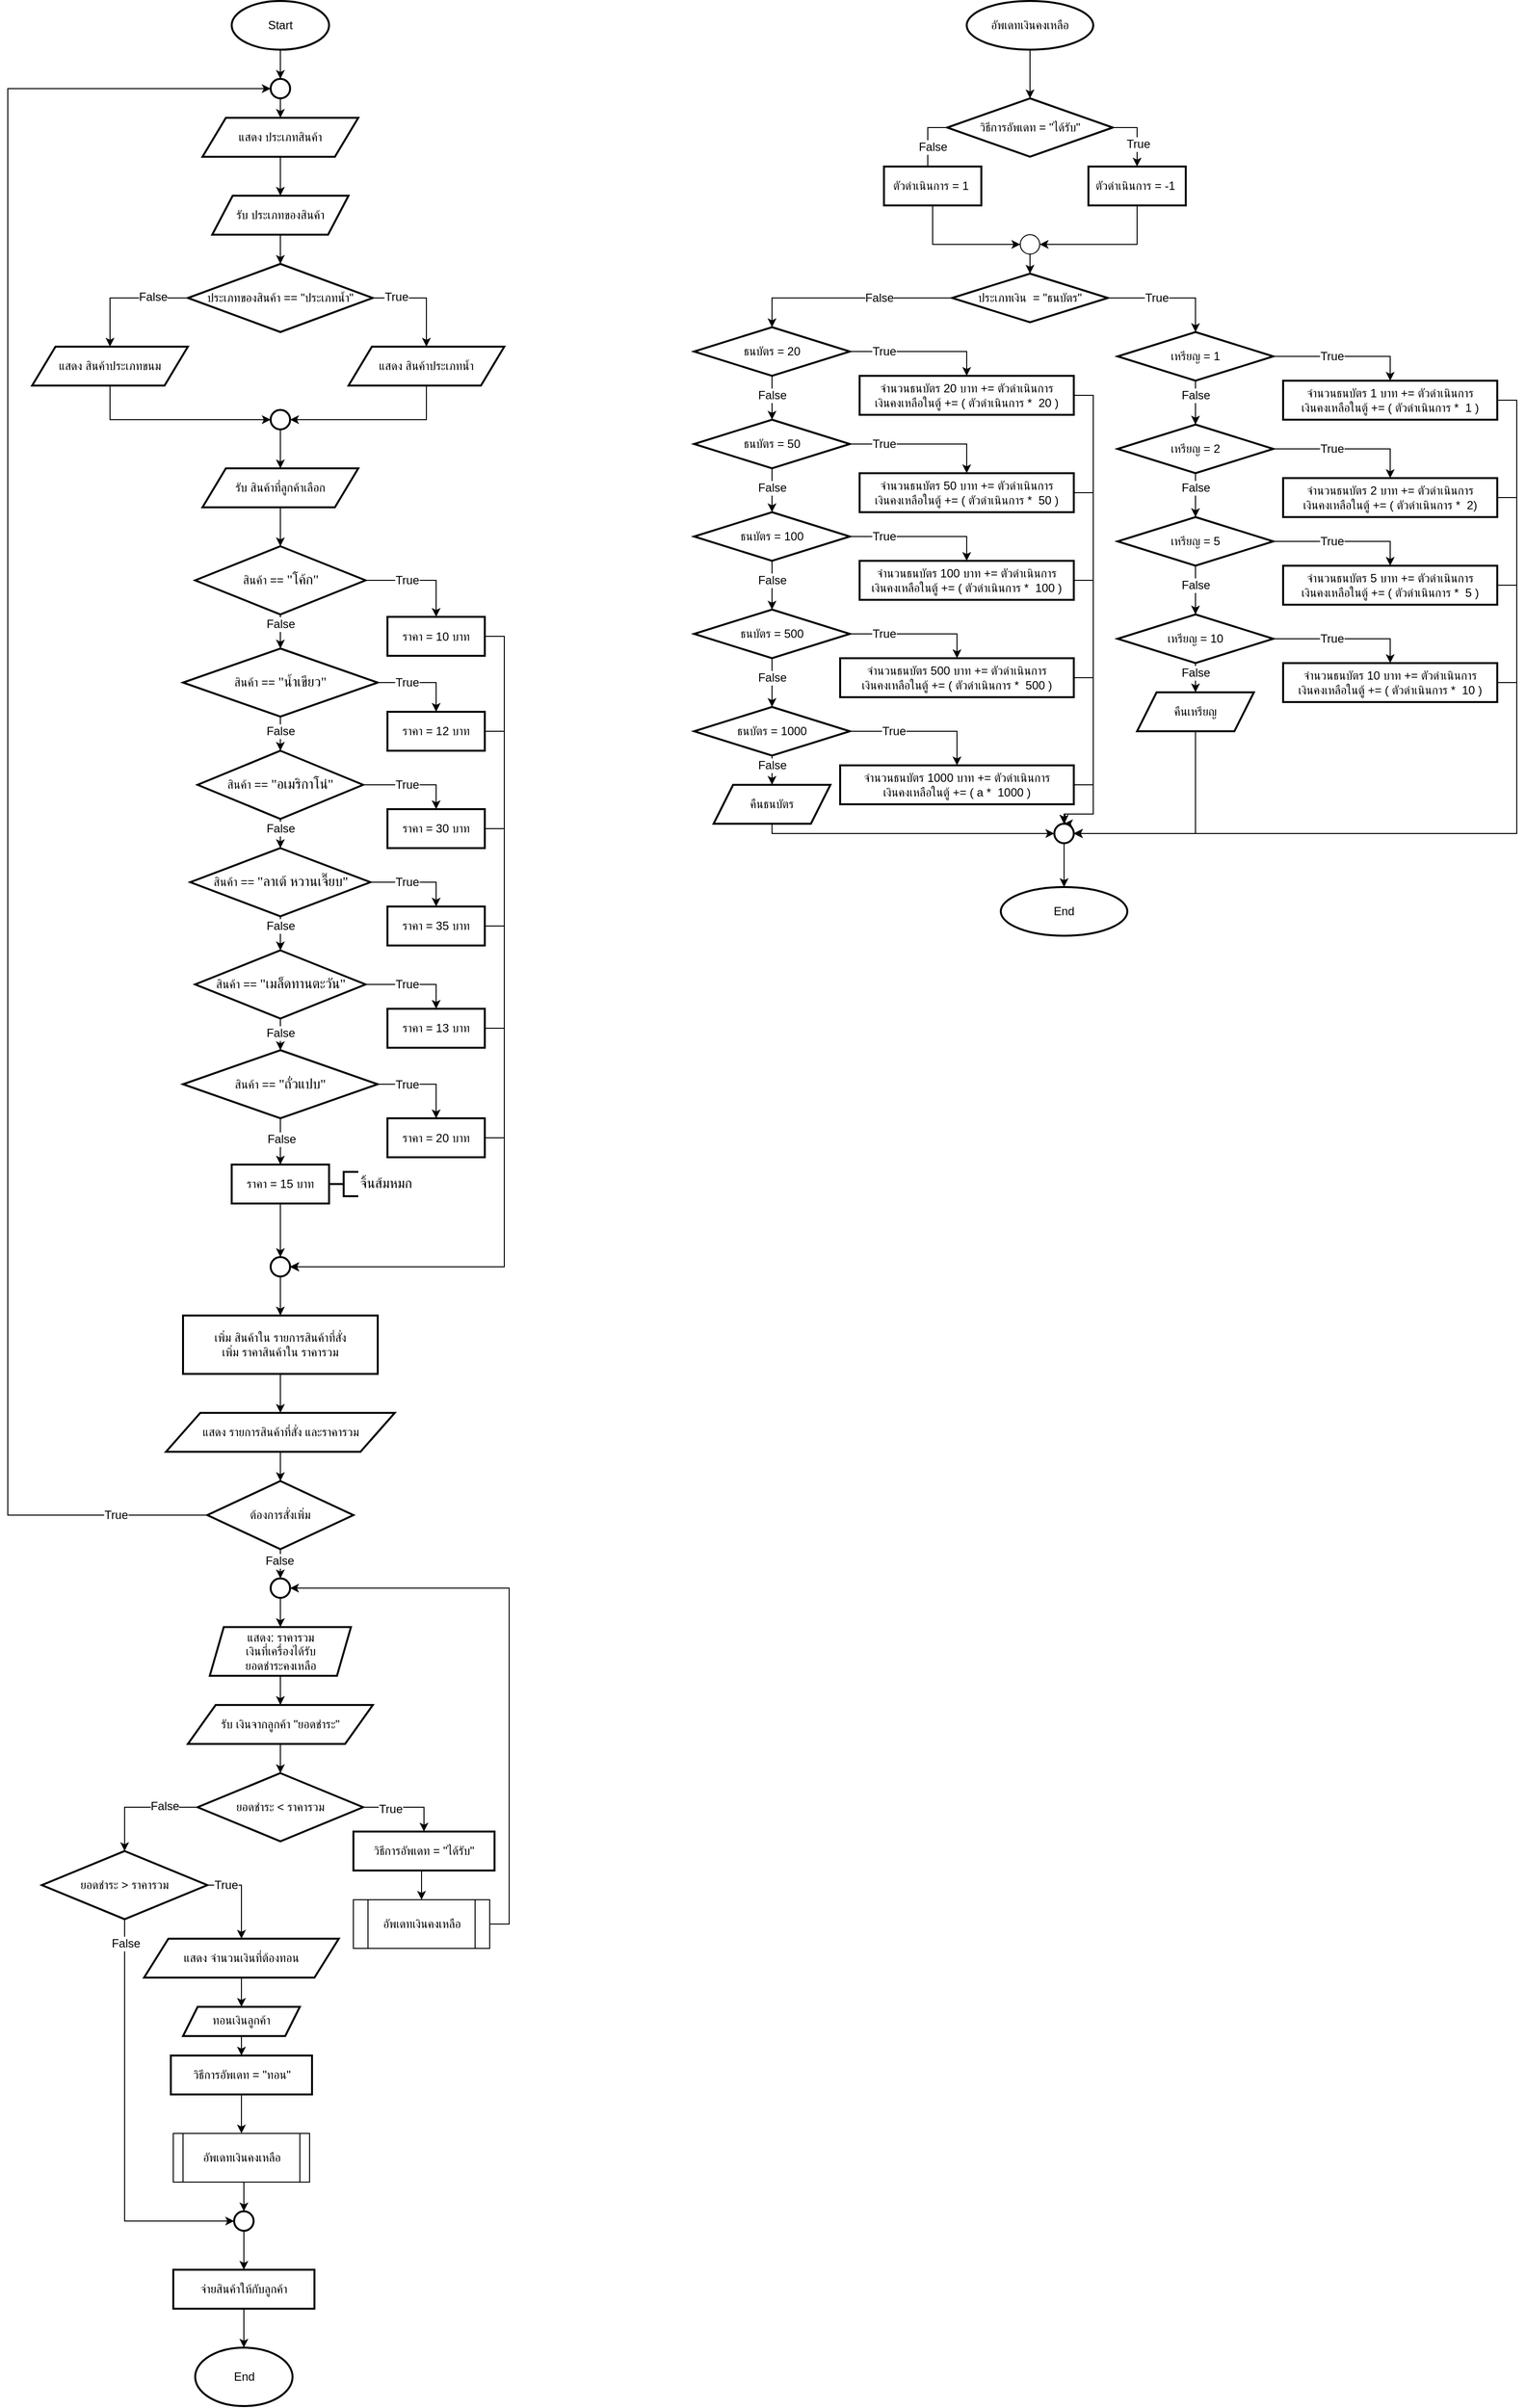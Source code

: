 <mxfile version="27.2.0">
  <diagram name="Page-1" id="GsPnOmstFch9iQYJexPI">
    <mxGraphModel dx="3473" dy="1990" grid="1" gridSize="10" guides="1" tooltips="1" connect="1" arrows="1" fold="1" page="1" pageScale="1" pageWidth="850" pageHeight="1100" math="0" shadow="0">
      <root>
        <mxCell id="0" />
        <mxCell id="1" parent="0" />
        <mxCell id="0anlG7tcj5vf36tgKAyU-1" value="&lt;font&gt;Start&lt;/font&gt;" style="strokeWidth=2;html=1;shape=mxgraph.flowchart.start_1;whiteSpace=wrap;" parent="1" vertex="1">
          <mxGeometry x="350" y="40" width="100" height="50" as="geometry" />
        </mxCell>
        <mxCell id="AS9kxIwCrefvxi4DuBR--307" value="" style="edgeStyle=orthogonalEdgeStyle;rounded=0;orthogonalLoop=1;jettySize=auto;html=1;" edge="1" parent="1" source="AS9kxIwCrefvxi4DuBR--6" target="AS9kxIwCrefvxi4DuBR--23">
          <mxGeometry relative="1" as="geometry" />
        </mxCell>
        <mxCell id="AS9kxIwCrefvxi4DuBR--6" value="แสดง ประเภทสินค้า" style="shape=parallelogram;html=1;strokeWidth=2;perimeter=parallelogramPerimeter;whiteSpace=wrap;rounded=1;arcSize=0;size=0.15;" vertex="1" parent="1">
          <mxGeometry x="320" y="160" width="160" height="40" as="geometry" />
        </mxCell>
        <mxCell id="AS9kxIwCrefvxi4DuBR--23" value="รับ ประเภทของสินค้า" style="shape=parallelogram;html=1;strokeWidth=2;perimeter=parallelogramPerimeter;whiteSpace=wrap;rounded=1;arcSize=0;size=0.15;" vertex="1" parent="1">
          <mxGeometry x="330" y="240" width="140" height="40" as="geometry" />
        </mxCell>
        <mxCell id="AS9kxIwCrefvxi4DuBR--28" style="edgeStyle=orthogonalEdgeStyle;rounded=0;orthogonalLoop=1;jettySize=auto;html=1;exitX=1;exitY=0.5;exitDx=0;exitDy=0;exitPerimeter=0;entryX=0.5;entryY=0;entryDx=0;entryDy=0;" edge="1" parent="1" source="AS9kxIwCrefvxi4DuBR--24" target="AS9kxIwCrefvxi4DuBR--27">
          <mxGeometry relative="1" as="geometry" />
        </mxCell>
        <mxCell id="AS9kxIwCrefvxi4DuBR--382" value="True" style="edgeLabel;html=1;align=center;verticalAlign=middle;resizable=0;points=[];rounded=1;strokeColor=default;arcSize=0;fontFamily=Helvetica;fontSize=12;fontColor=default;fillColor=default;" vertex="1" connectable="0" parent="AS9kxIwCrefvxi4DuBR--28">
          <mxGeometry x="-0.543" y="1" relative="1" as="geometry">
            <mxPoint as="offset" />
          </mxGeometry>
        </mxCell>
        <mxCell id="AS9kxIwCrefvxi4DuBR--34" style="edgeStyle=orthogonalEdgeStyle;rounded=0;orthogonalLoop=1;jettySize=auto;html=1;exitX=0;exitY=0.5;exitDx=0;exitDy=0;exitPerimeter=0;entryX=0.5;entryY=0;entryDx=0;entryDy=0;" edge="1" parent="1" source="AS9kxIwCrefvxi4DuBR--24" target="AS9kxIwCrefvxi4DuBR--30">
          <mxGeometry relative="1" as="geometry" />
        </mxCell>
        <mxCell id="AS9kxIwCrefvxi4DuBR--381" value="False" style="edgeLabel;html=1;align=center;verticalAlign=middle;resizable=0;points=[];rounded=1;strokeColor=default;arcSize=0;fontFamily=Helvetica;fontSize=12;fontColor=default;fillColor=default;" vertex="1" connectable="0" parent="AS9kxIwCrefvxi4DuBR--34">
          <mxGeometry x="-0.446" y="-1" relative="1" as="geometry">
            <mxPoint as="offset" />
          </mxGeometry>
        </mxCell>
        <mxCell id="AS9kxIwCrefvxi4DuBR--24" value="ประเภทของสินค้า&amp;nbsp;== &quot;ประเภทน้ำ&quot;" style="strokeWidth=2;html=1;shape=mxgraph.flowchart.decision;whiteSpace=wrap;" vertex="1" parent="1">
          <mxGeometry x="305" y="310" width="190" height="70" as="geometry" />
        </mxCell>
        <mxCell id="AS9kxIwCrefvxi4DuBR--27" value="แสดง&amp;nbsp;สินค้าประเภทน้ำ" style="shape=parallelogram;html=1;strokeWidth=2;perimeter=parallelogramPerimeter;whiteSpace=wrap;rounded=1;arcSize=0;size=0.15;" vertex="1" parent="1">
          <mxGeometry x="470" y="395" width="160" height="40" as="geometry" />
        </mxCell>
        <mxCell id="AS9kxIwCrefvxi4DuBR--30" value="แสดง&amp;nbsp;สินค้าประเภทขนม" style="shape=parallelogram;html=1;strokeWidth=2;perimeter=parallelogramPerimeter;whiteSpace=wrap;rounded=1;arcSize=0;size=0.15;" vertex="1" parent="1">
          <mxGeometry x="145" y="395" width="160" height="40" as="geometry" />
        </mxCell>
        <mxCell id="AS9kxIwCrefvxi4DuBR--33" style="edgeStyle=orthogonalEdgeStyle;rounded=0;orthogonalLoop=1;jettySize=auto;html=1;exitX=0.5;exitY=1;exitDx=0;exitDy=0;exitPerimeter=0;entryX=0.5;entryY=0;entryDx=0;entryDy=0;" edge="1" parent="1" target="AS9kxIwCrefvxi4DuBR--6">
          <mxGeometry relative="1" as="geometry">
            <mxPoint x="400" y="140" as="sourcePoint" />
          </mxGeometry>
        </mxCell>
        <mxCell id="AS9kxIwCrefvxi4DuBR--32" style="edgeStyle=orthogonalEdgeStyle;rounded=0;orthogonalLoop=1;jettySize=auto;html=1;exitX=0.5;exitY=1;exitDx=0;exitDy=0;exitPerimeter=0;entryX=0.5;entryY=0;entryDx=0;entryDy=0;entryPerimeter=0;" edge="1" parent="1" source="0anlG7tcj5vf36tgKAyU-1">
          <mxGeometry relative="1" as="geometry">
            <mxPoint x="400" y="120" as="targetPoint" />
          </mxGeometry>
        </mxCell>
        <mxCell id="AS9kxIwCrefvxi4DuBR--38" value="" style="strokeWidth=2;html=1;shape=mxgraph.flowchart.start_2;whiteSpace=wrap;" vertex="1" parent="1">
          <mxGeometry x="390" y="120" width="20" height="20" as="geometry" />
        </mxCell>
        <mxCell id="AS9kxIwCrefvxi4DuBR--41" style="edgeStyle=orthogonalEdgeStyle;rounded=0;orthogonalLoop=1;jettySize=auto;html=1;exitX=0.5;exitY=1;exitDx=0;exitDy=0;exitPerimeter=0;entryX=0.5;entryY=0;entryDx=0;entryDy=0;entryPerimeter=0;" edge="1" parent="1" target="AS9kxIwCrefvxi4DuBR--24">
          <mxGeometry relative="1" as="geometry">
            <mxPoint x="400" y="280" as="sourcePoint" />
          </mxGeometry>
        </mxCell>
        <mxCell id="AS9kxIwCrefvxi4DuBR--42" value="รับ สินค้าที่ลูกค้าเลือก" style="shape=parallelogram;html=1;strokeWidth=2;perimeter=parallelogramPerimeter;whiteSpace=wrap;rounded=1;arcSize=0;size=0.15;" vertex="1" parent="1">
          <mxGeometry x="320" y="520" width="160" height="40" as="geometry" />
        </mxCell>
        <mxCell id="AS9kxIwCrefvxi4DuBR--270" style="edgeStyle=orthogonalEdgeStyle;rounded=0;orthogonalLoop=1;jettySize=auto;html=1;exitX=1;exitY=0.5;exitDx=0;exitDy=0;exitPerimeter=0;" edge="1" parent="1" source="AS9kxIwCrefvxi4DuBR--46" target="AS9kxIwCrefvxi4DuBR--50">
          <mxGeometry relative="1" as="geometry" />
        </mxCell>
        <mxCell id="AS9kxIwCrefvxi4DuBR--367" value="True" style="edgeLabel;html=1;align=center;verticalAlign=middle;resizable=0;points=[];rounded=1;strokeColor=default;arcSize=0;fontFamily=Helvetica;fontSize=12;fontColor=default;fillColor=default;" vertex="1" connectable="0" parent="AS9kxIwCrefvxi4DuBR--270">
          <mxGeometry x="-0.539" y="-3" relative="1" as="geometry">
            <mxPoint x="17" y="-3" as="offset" />
          </mxGeometry>
        </mxCell>
        <mxCell id="AS9kxIwCrefvxi4DuBR--272" value="" style="edgeStyle=orthogonalEdgeStyle;rounded=0;orthogonalLoop=1;jettySize=auto;html=1;" edge="1" parent="1" source="AS9kxIwCrefvxi4DuBR--46" target="AS9kxIwCrefvxi4DuBR--47">
          <mxGeometry relative="1" as="geometry" />
        </mxCell>
        <mxCell id="AS9kxIwCrefvxi4DuBR--46" value="สินค้า ==&amp;nbsp;&lt;font data-font-src=&quot;https://fonts.googleapis.com/css?family=Sarabun&quot; face=&quot;Sarabun&quot; style=&quot;font-size: 14px;&quot;&gt;&quot;โค้ก&lt;/font&gt;&lt;font data-font-src=&quot;https://fonts.googleapis.com/css?family=Sarabun&quot; face=&quot;Sarabun&quot; style=&quot;font-size: 14px;&quot;&gt;&quot;&lt;/font&gt;" style="strokeWidth=2;html=1;shape=mxgraph.flowchart.decision;whiteSpace=wrap;" vertex="1" parent="1">
          <mxGeometry x="312.5" y="600" width="175" height="70" as="geometry" />
        </mxCell>
        <mxCell id="AS9kxIwCrefvxi4DuBR--269" style="edgeStyle=orthogonalEdgeStyle;rounded=0;orthogonalLoop=1;jettySize=auto;html=1;exitX=1;exitY=0.5;exitDx=0;exitDy=0;exitPerimeter=0;entryX=0.5;entryY=0;entryDx=0;entryDy=0;" edge="1" parent="1" source="AS9kxIwCrefvxi4DuBR--47" target="AS9kxIwCrefvxi4DuBR--51">
          <mxGeometry relative="1" as="geometry" />
        </mxCell>
        <mxCell id="AS9kxIwCrefvxi4DuBR--273" value="" style="edgeStyle=orthogonalEdgeStyle;rounded=0;orthogonalLoop=1;jettySize=auto;html=1;" edge="1" parent="1" source="AS9kxIwCrefvxi4DuBR--47" target="AS9kxIwCrefvxi4DuBR--48">
          <mxGeometry relative="1" as="geometry" />
        </mxCell>
        <mxCell id="AS9kxIwCrefvxi4DuBR--47" value="สินค้า ==&amp;nbsp;&lt;font data-font-src=&quot;https://fonts.googleapis.com/css?family=Sarabun&quot; face=&quot;Sarabun&quot; style=&quot;font-size: 14px;&quot;&gt;&quot;น้ำเขียว&lt;/font&gt;&lt;font data-font-src=&quot;https://fonts.googleapis.com/css?family=Sarabun&quot; face=&quot;Sarabun&quot; style=&quot;font-size: 14px;&quot;&gt;&quot;&lt;/font&gt;" style="strokeWidth=2;html=1;shape=mxgraph.flowchart.decision;whiteSpace=wrap;" vertex="1" parent="1">
          <mxGeometry x="300" y="705" width="200" height="70" as="geometry" />
        </mxCell>
        <mxCell id="AS9kxIwCrefvxi4DuBR--268" style="edgeStyle=orthogonalEdgeStyle;rounded=0;orthogonalLoop=1;jettySize=auto;html=1;exitX=1;exitY=0.5;exitDx=0;exitDy=0;exitPerimeter=0;entryX=0.5;entryY=0;entryDx=0;entryDy=0;" edge="1" parent="1" source="AS9kxIwCrefvxi4DuBR--48" target="AS9kxIwCrefvxi4DuBR--52">
          <mxGeometry relative="1" as="geometry" />
        </mxCell>
        <mxCell id="AS9kxIwCrefvxi4DuBR--291" value="" style="edgeStyle=orthogonalEdgeStyle;rounded=0;orthogonalLoop=1;jettySize=auto;html=1;" edge="1" parent="1" source="AS9kxIwCrefvxi4DuBR--48" target="AS9kxIwCrefvxi4DuBR--289">
          <mxGeometry relative="1" as="geometry" />
        </mxCell>
        <mxCell id="AS9kxIwCrefvxi4DuBR--48" value="สินค้า ==&amp;nbsp;&lt;font data-font-src=&quot;https://fonts.googleapis.com/css?family=Sarabun&quot; face=&quot;Sarabun&quot; style=&quot;font-size: 14px;&quot;&gt;&quot;&lt;/font&gt;&lt;font data-font-src=&quot;https://fonts.googleapis.com/css?family=Sarabun&quot; face=&quot;Sarabun&quot; style=&quot;font-size: 14px;&quot;&gt;อเมริกาโน่&lt;/font&gt;&lt;font data-font-src=&quot;https://fonts.googleapis.com/css?family=Sarabun&quot; face=&quot;Sarabun&quot; style=&quot;font-size: 14px;&quot;&gt;&quot;&lt;/font&gt;" style="strokeWidth=2;html=1;shape=mxgraph.flowchart.decision;whiteSpace=wrap;" vertex="1" parent="1">
          <mxGeometry x="315" y="810" width="170" height="70" as="geometry" />
        </mxCell>
        <mxCell id="AS9kxIwCrefvxi4DuBR--50" value="ราคา = 10 บาท" style="rounded=1;whiteSpace=wrap;html=1;absoluteArcSize=1;arcSize=0;strokeWidth=2;" vertex="1" parent="1">
          <mxGeometry x="510" y="672.5" width="100" height="40" as="geometry" />
        </mxCell>
        <mxCell id="AS9kxIwCrefvxi4DuBR--51" value="ราคา = 12 บาท" style="rounded=1;whiteSpace=wrap;html=1;absoluteArcSize=1;arcSize=0;strokeWidth=2;" vertex="1" parent="1">
          <mxGeometry x="510" y="770" width="100" height="40" as="geometry" />
        </mxCell>
        <mxCell id="AS9kxIwCrefvxi4DuBR--52" value="ราคา = 30 บาท" style="rounded=1;whiteSpace=wrap;html=1;absoluteArcSize=1;arcSize=0;strokeWidth=2;" vertex="1" parent="1">
          <mxGeometry x="510" y="870" width="100" height="40" as="geometry" />
        </mxCell>
        <mxCell id="AS9kxIwCrefvxi4DuBR--53" value="ราคา = 35 บาท" style="rounded=1;whiteSpace=wrap;html=1;absoluteArcSize=1;arcSize=0;strokeWidth=2;" vertex="1" parent="1">
          <mxGeometry x="510" y="970" width="100" height="40" as="geometry" />
        </mxCell>
        <mxCell id="AS9kxIwCrefvxi4DuBR--81" style="edgeStyle=orthogonalEdgeStyle;rounded=0;orthogonalLoop=1;jettySize=auto;html=1;exitX=1;exitY=0.5;exitDx=0;exitDy=0;exitPerimeter=0;entryX=0.5;entryY=0;entryDx=0;entryDy=0;" edge="1" parent="1" source="AS9kxIwCrefvxi4DuBR--66" target="AS9kxIwCrefvxi4DuBR--73">
          <mxGeometry relative="1" as="geometry" />
        </mxCell>
        <mxCell id="AS9kxIwCrefvxi4DuBR--66" value="สินค้า ==&amp;nbsp;&lt;font data-font-src=&quot;https://fonts.googleapis.com/css?family=Sarabun&quot; face=&quot;Sarabun&quot; style=&quot;font-size: 14px;&quot;&gt;&quot;&lt;/font&gt;&lt;font data-font-src=&quot;https://fonts.googleapis.com/css?family=Sarabun&quot; face=&quot;Sarabun&quot; style=&quot;font-size: 14px;&quot;&gt;เมล็ดทานตะวัน&lt;/font&gt;&lt;font data-font-src=&quot;https://fonts.googleapis.com/css?family=Sarabun&quot; face=&quot;Sarabun&quot; style=&quot;font-size: 14px;&quot;&gt;&quot;&lt;/font&gt;" style="strokeWidth=2;html=1;shape=mxgraph.flowchart.decision;whiteSpace=wrap;" vertex="1" parent="1">
          <mxGeometry x="312.5" y="1015" width="175" height="70" as="geometry" />
        </mxCell>
        <mxCell id="AS9kxIwCrefvxi4DuBR--83" style="edgeStyle=orthogonalEdgeStyle;rounded=0;orthogonalLoop=1;jettySize=auto;html=1;exitX=1;exitY=0.5;exitDx=0;exitDy=0;exitPerimeter=0;entryX=0.5;entryY=0;entryDx=0;entryDy=0;" edge="1" parent="1" source="AS9kxIwCrefvxi4DuBR--68" target="AS9kxIwCrefvxi4DuBR--75">
          <mxGeometry relative="1" as="geometry" />
        </mxCell>
        <mxCell id="AS9kxIwCrefvxi4DuBR--264" style="edgeStyle=orthogonalEdgeStyle;rounded=0;orthogonalLoop=1;jettySize=auto;html=1;exitX=0.5;exitY=1;exitDx=0;exitDy=0;exitPerimeter=0;entryX=0.5;entryY=0;entryDx=0;entryDy=0;" edge="1" parent="1" source="AS9kxIwCrefvxi4DuBR--68" target="AS9kxIwCrefvxi4DuBR--85">
          <mxGeometry relative="1" as="geometry" />
        </mxCell>
        <mxCell id="AS9kxIwCrefvxi4DuBR--375" value="False" style="edgeLabel;html=1;align=center;verticalAlign=middle;resizable=0;points=[];rounded=1;strokeColor=default;arcSize=0;fontFamily=Helvetica;fontSize=12;fontColor=default;fillColor=default;" vertex="1" connectable="0" parent="AS9kxIwCrefvxi4DuBR--264">
          <mxGeometry x="-0.123" y="1" relative="1" as="geometry">
            <mxPoint as="offset" />
          </mxGeometry>
        </mxCell>
        <mxCell id="AS9kxIwCrefvxi4DuBR--68" value="สินค้า ==&amp;nbsp;&lt;font data-font-src=&quot;https://fonts.googleapis.com/css?family=Sarabun&quot; face=&quot;Sarabun&quot; style=&quot;font-size: 14px;&quot;&gt;&quot;&lt;/font&gt;&lt;font data-font-src=&quot;https://fonts.googleapis.com/css?family=Sarabun&quot; face=&quot;Sarabun&quot; style=&quot;font-size: 14px;&quot;&gt;ถั่วแปบ&lt;/font&gt;&lt;font data-font-src=&quot;https://fonts.googleapis.com/css?family=Sarabun&quot; face=&quot;Sarabun&quot; style=&quot;font-size: 14px;&quot;&gt;&quot;&lt;/font&gt;" style="strokeWidth=2;html=1;shape=mxgraph.flowchart.decision;whiteSpace=wrap;" vertex="1" parent="1">
          <mxGeometry x="300" y="1117.5" width="200" height="70" as="geometry" />
        </mxCell>
        <mxCell id="AS9kxIwCrefvxi4DuBR--73" value="ราคา = 13 บาท" style="rounded=1;whiteSpace=wrap;html=1;absoluteArcSize=1;arcSize=0;strokeWidth=2;" vertex="1" parent="1">
          <mxGeometry x="510" y="1075" width="100" height="40" as="geometry" />
        </mxCell>
        <mxCell id="AS9kxIwCrefvxi4DuBR--75" value="ราคา = 20 บาท" style="rounded=1;whiteSpace=wrap;html=1;absoluteArcSize=1;arcSize=0;strokeWidth=2;" vertex="1" parent="1">
          <mxGeometry x="510" y="1187.5" width="100" height="40" as="geometry" />
        </mxCell>
        <mxCell id="AS9kxIwCrefvxi4DuBR--85" value="ราคา = 15 บาท" style="rounded=1;whiteSpace=wrap;html=1;absoluteArcSize=1;arcSize=0;strokeWidth=2;" vertex="1" parent="1">
          <mxGeometry x="350" y="1235" width="100" height="40" as="geometry" />
        </mxCell>
        <mxCell id="AS9kxIwCrefvxi4DuBR--99" value="" style="edgeStyle=orthogonalEdgeStyle;rounded=0;orthogonalLoop=1;jettySize=auto;html=1;" edge="1" parent="1" source="AS9kxIwCrefvxi4DuBR--95" target="AS9kxIwCrefvxi4DuBR--96">
          <mxGeometry relative="1" as="geometry" />
        </mxCell>
        <mxCell id="AS9kxIwCrefvxi4DuBR--95" value="แสดง รายการสินค้าที่สั่ง และราคารวม" style="shape=parallelogram;html=1;strokeWidth=2;perimeter=parallelogramPerimeter;whiteSpace=wrap;rounded=1;arcSize=0;size=0.15;" vertex="1" parent="1">
          <mxGeometry x="282.5" y="1490" width="235" height="40" as="geometry" />
        </mxCell>
        <mxCell id="AS9kxIwCrefvxi4DuBR--96" value="ต้องการสั่งเพิ่ม" style="strokeWidth=2;html=1;shape=mxgraph.flowchart.decision;whiteSpace=wrap;" vertex="1" parent="1">
          <mxGeometry x="325" y="1560" width="150" height="70" as="geometry" />
        </mxCell>
        <mxCell id="AS9kxIwCrefvxi4DuBR--169" style="edgeStyle=orthogonalEdgeStyle;rounded=0;orthogonalLoop=1;jettySize=auto;html=1;exitX=0;exitY=0.5;exitDx=0;exitDy=0;exitPerimeter=0;entryX=0.5;entryY=0;entryDx=0;entryDy=0;" edge="1" parent="1" source="AS9kxIwCrefvxi4DuBR--165" target="AS9kxIwCrefvxi4DuBR--166">
          <mxGeometry relative="1" as="geometry" />
        </mxCell>
        <mxCell id="AS9kxIwCrefvxi4DuBR--170" style="edgeStyle=orthogonalEdgeStyle;rounded=0;orthogonalLoop=1;jettySize=auto;html=1;exitX=1;exitY=0.5;exitDx=0;exitDy=0;exitPerimeter=0;entryX=0.5;entryY=0;entryDx=0;entryDy=0;" edge="1" parent="1" source="AS9kxIwCrefvxi4DuBR--165" target="AS9kxIwCrefvxi4DuBR--167">
          <mxGeometry relative="1" as="geometry" />
        </mxCell>
        <mxCell id="AS9kxIwCrefvxi4DuBR--401" value="True" style="edgeLabel;html=1;align=center;verticalAlign=middle;resizable=0;points=[];rounded=1;strokeColor=default;arcSize=0;fontFamily=Helvetica;fontSize=12;fontColor=default;fillColor=default;" vertex="1" connectable="0" parent="AS9kxIwCrefvxi4DuBR--170">
          <mxGeometry x="0.293" y="1" relative="1" as="geometry">
            <mxPoint as="offset" />
          </mxGeometry>
        </mxCell>
        <mxCell id="AS9kxIwCrefvxi4DuBR--165" value="วิธีการอัพเดท = &quot;ได้รับ&quot;" style="strokeWidth=2;html=1;shape=mxgraph.flowchart.decision;whiteSpace=wrap;" vertex="1" parent="1">
          <mxGeometry x="1085" y="140" width="170" height="60" as="geometry" />
        </mxCell>
        <mxCell id="AS9kxIwCrefvxi4DuBR--166" value="ตัวดำเนินการ = 1&amp;nbsp;" style="rounded=1;whiteSpace=wrap;html=1;absoluteArcSize=1;arcSize=0;strokeWidth=2;" vertex="1" parent="1">
          <mxGeometry x="1020" y="210" width="100" height="40" as="geometry" />
        </mxCell>
        <mxCell id="AS9kxIwCrefvxi4DuBR--167" value="ตัวดำเนินการ&amp;nbsp;= -1&amp;nbsp;" style="rounded=1;whiteSpace=wrap;html=1;absoluteArcSize=1;arcSize=0;strokeWidth=2;" vertex="1" parent="1">
          <mxGeometry x="1230" y="210" width="100" height="40" as="geometry" />
        </mxCell>
        <mxCell id="AS9kxIwCrefvxi4DuBR--168" value="ประเภทเงิน&amp;nbsp; = &quot;ธนบัตร&quot;" style="strokeWidth=2;html=1;shape=mxgraph.flowchart.decision;whiteSpace=wrap;" vertex="1" parent="1">
          <mxGeometry x="1090" y="320" width="160" height="50" as="geometry" />
        </mxCell>
        <mxCell id="AS9kxIwCrefvxi4DuBR--171" value="" style="verticalLabelPosition=bottom;verticalAlign=top;html=1;shape=mxgraph.flowchart.on-page_reference;" vertex="1" parent="1">
          <mxGeometry x="1160" y="280" width="20" height="20" as="geometry" />
        </mxCell>
        <mxCell id="AS9kxIwCrefvxi4DuBR--172" style="edgeStyle=orthogonalEdgeStyle;rounded=0;orthogonalLoop=1;jettySize=auto;html=1;exitX=0.5;exitY=1;exitDx=0;exitDy=0;entryX=0;entryY=0.5;entryDx=0;entryDy=0;entryPerimeter=0;" edge="1" parent="1" source="AS9kxIwCrefvxi4DuBR--166" target="AS9kxIwCrefvxi4DuBR--171">
          <mxGeometry relative="1" as="geometry" />
        </mxCell>
        <mxCell id="AS9kxIwCrefvxi4DuBR--174" style="edgeStyle=orthogonalEdgeStyle;rounded=0;orthogonalLoop=1;jettySize=auto;html=1;exitX=0.5;exitY=1;exitDx=0;exitDy=0;entryX=1;entryY=0.5;entryDx=0;entryDy=0;entryPerimeter=0;" edge="1" parent="1" source="AS9kxIwCrefvxi4DuBR--167" target="AS9kxIwCrefvxi4DuBR--171">
          <mxGeometry relative="1" as="geometry" />
        </mxCell>
        <mxCell id="AS9kxIwCrefvxi4DuBR--196" style="edgeStyle=orthogonalEdgeStyle;rounded=0;orthogonalLoop=1;jettySize=auto;html=1;exitX=1;exitY=0.5;exitDx=0;exitDy=0;exitPerimeter=0;entryX=0.5;entryY=0;entryDx=0;entryDy=0;" edge="1" parent="1" source="AS9kxIwCrefvxi4DuBR--176" target="AS9kxIwCrefvxi4DuBR--181">
          <mxGeometry relative="1" as="geometry" />
        </mxCell>
        <mxCell id="AS9kxIwCrefvxi4DuBR--176" value="ธนบัตร = 20" style="strokeWidth=2;html=1;shape=mxgraph.flowchart.decision;whiteSpace=wrap;" vertex="1" parent="1">
          <mxGeometry x="825" y="375" width="160" height="50" as="geometry" />
        </mxCell>
        <mxCell id="AS9kxIwCrefvxi4DuBR--195" style="edgeStyle=orthogonalEdgeStyle;rounded=0;orthogonalLoop=1;jettySize=auto;html=1;exitX=1;exitY=0.5;exitDx=0;exitDy=0;exitPerimeter=0;entryX=0.5;entryY=0;entryDx=0;entryDy=0;" edge="1" parent="1" source="AS9kxIwCrefvxi4DuBR--177" target="AS9kxIwCrefvxi4DuBR--182">
          <mxGeometry relative="1" as="geometry" />
        </mxCell>
        <mxCell id="AS9kxIwCrefvxi4DuBR--177" value="ธนบัตร = 50" style="strokeWidth=2;html=1;shape=mxgraph.flowchart.decision;whiteSpace=wrap;" vertex="1" parent="1">
          <mxGeometry x="825" y="470" width="160" height="50" as="geometry" />
        </mxCell>
        <mxCell id="AS9kxIwCrefvxi4DuBR--191" style="edgeStyle=orthogonalEdgeStyle;rounded=0;orthogonalLoop=1;jettySize=auto;html=1;exitX=1;exitY=0.5;exitDx=0;exitDy=0;exitPerimeter=0;entryX=0.5;entryY=0;entryDx=0;entryDy=0;" edge="1" parent="1" source="AS9kxIwCrefvxi4DuBR--178" target="AS9kxIwCrefvxi4DuBR--183">
          <mxGeometry relative="1" as="geometry" />
        </mxCell>
        <mxCell id="AS9kxIwCrefvxi4DuBR--178" value="ธนบัตร = 100" style="strokeWidth=2;html=1;shape=mxgraph.flowchart.decision;whiteSpace=wrap;" vertex="1" parent="1">
          <mxGeometry x="825" y="565" width="160" height="50" as="geometry" />
        </mxCell>
        <mxCell id="AS9kxIwCrefvxi4DuBR--186" style="edgeStyle=orthogonalEdgeStyle;rounded=0;orthogonalLoop=1;jettySize=auto;html=1;exitX=1;exitY=0.5;exitDx=0;exitDy=0;exitPerimeter=0;entryX=0.5;entryY=0;entryDx=0;entryDy=0;" edge="1" parent="1" source="AS9kxIwCrefvxi4DuBR--179" target="AS9kxIwCrefvxi4DuBR--184">
          <mxGeometry relative="1" as="geometry" />
        </mxCell>
        <mxCell id="AS9kxIwCrefvxi4DuBR--179" value="ธนบัตร = 500" style="strokeWidth=2;html=1;shape=mxgraph.flowchart.decision;whiteSpace=wrap;" vertex="1" parent="1">
          <mxGeometry x="825" y="665" width="160" height="50" as="geometry" />
        </mxCell>
        <mxCell id="AS9kxIwCrefvxi4DuBR--181" value="&lt;div&gt;จำนวนธนบัตร 20 บาท +=&amp;nbsp;ตัวดำเนินการ&lt;/div&gt;&lt;div&gt;เงินคงเหลือในตู้ += (&amp;nbsp;ตัวดำเนินการ&amp;nbsp;*&amp;nbsp; 20 )&lt;/div&gt;" style="rounded=1;whiteSpace=wrap;html=1;absoluteArcSize=1;arcSize=0;strokeWidth=2;" vertex="1" parent="1">
          <mxGeometry x="995" y="425" width="220" height="40" as="geometry" />
        </mxCell>
        <mxCell id="AS9kxIwCrefvxi4DuBR--244" style="edgeStyle=orthogonalEdgeStyle;rounded=0;orthogonalLoop=1;jettySize=auto;html=1;exitX=1;exitY=0.5;exitDx=0;exitDy=0;" edge="1" parent="1" source="AS9kxIwCrefvxi4DuBR--182">
          <mxGeometry relative="1" as="geometry">
            <mxPoint x="1205.0" y="885" as="targetPoint" />
            <Array as="points">
              <mxPoint x="1235" y="545" />
              <mxPoint x="1235" y="875" />
              <mxPoint x="1206" y="875" />
              <mxPoint x="1206" y="885" />
            </Array>
          </mxGeometry>
        </mxCell>
        <mxCell id="AS9kxIwCrefvxi4DuBR--182" value="&lt;div&gt;จำนวนธนบัตร 50 บาท +=&amp;nbsp;ตัวดำเนินการ&lt;/div&gt;เงินคงเหลือในตู้ += ( ตัวดำเนินการ *&amp;nbsp; 50 )" style="rounded=1;whiteSpace=wrap;html=1;absoluteArcSize=1;arcSize=0;strokeWidth=2;" vertex="1" parent="1">
          <mxGeometry x="995" y="525" width="220" height="40" as="geometry" />
        </mxCell>
        <mxCell id="AS9kxIwCrefvxi4DuBR--245" style="edgeStyle=orthogonalEdgeStyle;rounded=0;orthogonalLoop=1;jettySize=auto;html=1;exitX=1;exitY=0.5;exitDx=0;exitDy=0;" edge="1" parent="1" source="AS9kxIwCrefvxi4DuBR--183">
          <mxGeometry relative="1" as="geometry">
            <mxPoint x="1205.0" y="885" as="targetPoint" />
            <Array as="points">
              <mxPoint x="1235" y="635" />
              <mxPoint x="1235" y="875" />
              <mxPoint x="1205" y="875" />
            </Array>
          </mxGeometry>
        </mxCell>
        <mxCell id="AS9kxIwCrefvxi4DuBR--183" value="&lt;div&gt;จำนวนธนบัตร 100 บาท +=&amp;nbsp;ตัวดำเนินการ&lt;/div&gt;&lt;div&gt;เงินคงเหลือในตู้ += (&amp;nbsp;ตัวดำเนินการ&amp;nbsp;*&amp;nbsp; 100 )&lt;/div&gt;" style="rounded=1;whiteSpace=wrap;html=1;absoluteArcSize=1;arcSize=0;strokeWidth=2;" vertex="1" parent="1">
          <mxGeometry x="995" y="615" width="220" height="40" as="geometry" />
        </mxCell>
        <mxCell id="AS9kxIwCrefvxi4DuBR--184" value="&lt;div&gt;จำนวนธนบัตร 500 บาท +=&amp;nbsp;ตัวดำเนินการ&lt;/div&gt;&lt;div&gt;เงินคงเหลือในตู้ += (&amp;nbsp;ตัวดำเนินการ&amp;nbsp;*&amp;nbsp; 500 )&lt;/div&gt;" style="rounded=1;whiteSpace=wrap;html=1;absoluteArcSize=1;arcSize=0;strokeWidth=2;" vertex="1" parent="1">
          <mxGeometry x="975" y="715" width="240" height="40" as="geometry" />
        </mxCell>
        <mxCell id="AS9kxIwCrefvxi4DuBR--185" value="&lt;div&gt;จำนวนธนบัตร 1000 บาท +=&amp;nbsp;ตัวดำเนินการ&lt;/div&gt;&lt;div&gt;เงินคงเหลือในตู้ += ( a *&amp;nbsp; 1000 )&lt;/div&gt;" style="rounded=1;whiteSpace=wrap;html=1;absoluteArcSize=1;arcSize=0;strokeWidth=2;" vertex="1" parent="1">
          <mxGeometry x="975" y="825" width="240" height="40" as="geometry" />
        </mxCell>
        <mxCell id="AS9kxIwCrefvxi4DuBR--193" style="edgeStyle=orthogonalEdgeStyle;rounded=0;orthogonalLoop=1;jettySize=auto;html=1;exitX=0.5;exitY=1;exitDx=0;exitDy=0;exitPerimeter=0;entryX=0.5;entryY=0;entryDx=0;entryDy=0;entryPerimeter=0;" edge="1" parent="1" source="AS9kxIwCrefvxi4DuBR--178" target="AS9kxIwCrefvxi4DuBR--179">
          <mxGeometry relative="1" as="geometry" />
        </mxCell>
        <mxCell id="AS9kxIwCrefvxi4DuBR--194" style="edgeStyle=orthogonalEdgeStyle;rounded=0;orthogonalLoop=1;jettySize=auto;html=1;exitX=0.5;exitY=1;exitDx=0;exitDy=0;exitPerimeter=0;entryX=0.5;entryY=0;entryDx=0;entryDy=0;entryPerimeter=0;" edge="1" parent="1" source="AS9kxIwCrefvxi4DuBR--177" target="AS9kxIwCrefvxi4DuBR--178">
          <mxGeometry relative="1" as="geometry" />
        </mxCell>
        <mxCell id="AS9kxIwCrefvxi4DuBR--197" style="edgeStyle=orthogonalEdgeStyle;rounded=0;orthogonalLoop=1;jettySize=auto;html=1;exitX=0.5;exitY=1;exitDx=0;exitDy=0;exitPerimeter=0;entryX=0.5;entryY=0;entryDx=0;entryDy=0;entryPerimeter=0;" edge="1" parent="1" source="AS9kxIwCrefvxi4DuBR--176" target="AS9kxIwCrefvxi4DuBR--177">
          <mxGeometry relative="1" as="geometry" />
        </mxCell>
        <mxCell id="AS9kxIwCrefvxi4DuBR--198" style="edgeStyle=orthogonalEdgeStyle;rounded=0;orthogonalLoop=1;jettySize=auto;html=1;exitX=0;exitY=0.5;exitDx=0;exitDy=0;exitPerimeter=0;entryX=0.5;entryY=0;entryDx=0;entryDy=0;entryPerimeter=0;" edge="1" parent="1" source="AS9kxIwCrefvxi4DuBR--168" target="AS9kxIwCrefvxi4DuBR--176">
          <mxGeometry relative="1" as="geometry" />
        </mxCell>
        <mxCell id="AS9kxIwCrefvxi4DuBR--390" value="False" style="edgeLabel;html=1;align=center;verticalAlign=middle;resizable=0;points=[];rounded=1;strokeColor=default;arcSize=0;fontFamily=Helvetica;fontSize=12;fontColor=default;fillColor=default;" vertex="1" connectable="0" parent="AS9kxIwCrefvxi4DuBR--198">
          <mxGeometry x="-0.304" relative="1" as="geometry">
            <mxPoint as="offset" />
          </mxGeometry>
        </mxCell>
        <mxCell id="AS9kxIwCrefvxi4DuBR--216" style="edgeStyle=orthogonalEdgeStyle;rounded=0;orthogonalLoop=1;jettySize=auto;html=1;exitX=1;exitY=0.5;exitDx=0;exitDy=0;exitPerimeter=0;entryX=0.5;entryY=0;entryDx=0;entryDy=0;" edge="1" parent="1" source="AS9kxIwCrefvxi4DuBR--217" target="AS9kxIwCrefvxi4DuBR--225">
          <mxGeometry relative="1" as="geometry" />
        </mxCell>
        <mxCell id="AS9kxIwCrefvxi4DuBR--217" value="เหรียญ = 1" style="strokeWidth=2;html=1;shape=mxgraph.flowchart.decision;whiteSpace=wrap;" vertex="1" parent="1">
          <mxGeometry x="1260" y="380" width="160" height="50" as="geometry" />
        </mxCell>
        <mxCell id="AS9kxIwCrefvxi4DuBR--218" style="edgeStyle=orthogonalEdgeStyle;rounded=0;orthogonalLoop=1;jettySize=auto;html=1;exitX=1;exitY=0.5;exitDx=0;exitDy=0;exitPerimeter=0;entryX=0.5;entryY=0;entryDx=0;entryDy=0;" edge="1" parent="1" source="AS9kxIwCrefvxi4DuBR--219" target="AS9kxIwCrefvxi4DuBR--226">
          <mxGeometry relative="1" as="geometry" />
        </mxCell>
        <mxCell id="AS9kxIwCrefvxi4DuBR--219" value="เหรียญ = 2" style="strokeWidth=2;html=1;shape=mxgraph.flowchart.decision;whiteSpace=wrap;" vertex="1" parent="1">
          <mxGeometry x="1260" y="475" width="160" height="50" as="geometry" />
        </mxCell>
        <mxCell id="AS9kxIwCrefvxi4DuBR--220" style="edgeStyle=orthogonalEdgeStyle;rounded=0;orthogonalLoop=1;jettySize=auto;html=1;exitX=1;exitY=0.5;exitDx=0;exitDy=0;exitPerimeter=0;entryX=0.5;entryY=0;entryDx=0;entryDy=0;" edge="1" parent="1" source="AS9kxIwCrefvxi4DuBR--221" target="AS9kxIwCrefvxi4DuBR--227">
          <mxGeometry relative="1" as="geometry" />
        </mxCell>
        <mxCell id="AS9kxIwCrefvxi4DuBR--221" value="เหรียญ = 5" style="strokeWidth=2;html=1;shape=mxgraph.flowchart.decision;whiteSpace=wrap;" vertex="1" parent="1">
          <mxGeometry x="1260" y="570" width="160" height="50" as="geometry" />
        </mxCell>
        <mxCell id="AS9kxIwCrefvxi4DuBR--222" style="edgeStyle=orthogonalEdgeStyle;rounded=0;orthogonalLoop=1;jettySize=auto;html=1;exitX=1;exitY=0.5;exitDx=0;exitDy=0;exitPerimeter=0;entryX=0.5;entryY=0;entryDx=0;entryDy=0;" edge="1" parent="1" source="AS9kxIwCrefvxi4DuBR--224" target="AS9kxIwCrefvxi4DuBR--228">
          <mxGeometry relative="1" as="geometry" />
        </mxCell>
        <mxCell id="AS9kxIwCrefvxi4DuBR--240" style="edgeStyle=orthogonalEdgeStyle;rounded=0;orthogonalLoop=1;jettySize=auto;html=1;exitX=0.5;exitY=1;exitDx=0;exitDy=0;exitPerimeter=0;entryX=0.5;entryY=0;entryDx=0;entryDy=0;" edge="1" parent="1" source="AS9kxIwCrefvxi4DuBR--224" target="AS9kxIwCrefvxi4DuBR--239">
          <mxGeometry relative="1" as="geometry" />
        </mxCell>
        <mxCell id="AS9kxIwCrefvxi4DuBR--224" value="เหรียญ = 10" style="strokeWidth=2;html=1;shape=mxgraph.flowchart.decision;whiteSpace=wrap;" vertex="1" parent="1">
          <mxGeometry x="1260" y="670" width="160" height="50" as="geometry" />
        </mxCell>
        <mxCell id="AS9kxIwCrefvxi4DuBR--225" value="&lt;div&gt;จำนวนธนบัตร 1 บาท +=&amp;nbsp;ตัวดำเนินการ&lt;/div&gt;&lt;div&gt;เงินคงเหลือในตู้ += (&amp;nbsp;ตัวดำเนินการ&amp;nbsp;*&amp;nbsp; 1 )&lt;/div&gt;" style="rounded=1;whiteSpace=wrap;html=1;absoluteArcSize=1;arcSize=0;strokeWidth=2;" vertex="1" parent="1">
          <mxGeometry x="1430" y="430" width="220" height="40" as="geometry" />
        </mxCell>
        <mxCell id="AS9kxIwCrefvxi4DuBR--226" value="&lt;div&gt;จำนวนธนบัตร 2 บาท +=&amp;nbsp;ตัวดำเนินการ&lt;/div&gt;&lt;div&gt;เงินคงเหลือในตู้ += (&amp;nbsp;ตัวดำเนินการ&amp;nbsp;*&amp;nbsp; 2)&lt;/div&gt;" style="rounded=1;whiteSpace=wrap;html=1;absoluteArcSize=1;arcSize=0;strokeWidth=2;" vertex="1" parent="1">
          <mxGeometry x="1430" y="530" width="220" height="40" as="geometry" />
        </mxCell>
        <mxCell id="AS9kxIwCrefvxi4DuBR--227" value="&lt;div&gt;จำนวนธนบัตร 5 บาท +=&amp;nbsp;ตัวดำเนินการ&lt;/div&gt;&lt;div&gt;เงินคงเหลือในตู้ += (&amp;nbsp;ตัวดำเนินการ&amp;nbsp;*&amp;nbsp; 5 )&lt;/div&gt;" style="rounded=1;whiteSpace=wrap;html=1;absoluteArcSize=1;arcSize=0;strokeWidth=2;" vertex="1" parent="1">
          <mxGeometry x="1430" y="620" width="220" height="40" as="geometry" />
        </mxCell>
        <mxCell id="AS9kxIwCrefvxi4DuBR--228" value="&lt;div&gt;จำนวนธนบัตร 10 บาท +=&amp;nbsp;ตัวดำเนินการ&lt;/div&gt;&lt;div&gt;เงินคงเหลือในตู้ += (&amp;nbsp;ตัวดำเนินการ&amp;nbsp;*&amp;nbsp; 10 )&lt;/div&gt;" style="rounded=1;whiteSpace=wrap;html=1;absoluteArcSize=1;arcSize=0;strokeWidth=2;" vertex="1" parent="1">
          <mxGeometry x="1430" y="720" width="220" height="40" as="geometry" />
        </mxCell>
        <mxCell id="AS9kxIwCrefvxi4DuBR--230" style="edgeStyle=orthogonalEdgeStyle;rounded=0;orthogonalLoop=1;jettySize=auto;html=1;exitX=0.5;exitY=1;exitDx=0;exitDy=0;exitPerimeter=0;entryX=0.5;entryY=0;entryDx=0;entryDy=0;entryPerimeter=0;" edge="1" parent="1" source="AS9kxIwCrefvxi4DuBR--221" target="AS9kxIwCrefvxi4DuBR--224">
          <mxGeometry relative="1" as="geometry" />
        </mxCell>
        <mxCell id="AS9kxIwCrefvxi4DuBR--231" style="edgeStyle=orthogonalEdgeStyle;rounded=0;orthogonalLoop=1;jettySize=auto;html=1;exitX=0.5;exitY=1;exitDx=0;exitDy=0;exitPerimeter=0;entryX=0.5;entryY=0;entryDx=0;entryDy=0;entryPerimeter=0;" edge="1" parent="1" source="AS9kxIwCrefvxi4DuBR--219" target="AS9kxIwCrefvxi4DuBR--221">
          <mxGeometry relative="1" as="geometry" />
        </mxCell>
        <mxCell id="AS9kxIwCrefvxi4DuBR--232" style="edgeStyle=orthogonalEdgeStyle;rounded=0;orthogonalLoop=1;jettySize=auto;html=1;exitX=0.5;exitY=1;exitDx=0;exitDy=0;exitPerimeter=0;entryX=0.5;entryY=0;entryDx=0;entryDy=0;entryPerimeter=0;" edge="1" parent="1" source="AS9kxIwCrefvxi4DuBR--217" target="AS9kxIwCrefvxi4DuBR--219">
          <mxGeometry relative="1" as="geometry" />
        </mxCell>
        <mxCell id="AS9kxIwCrefvxi4DuBR--234" style="edgeStyle=orthogonalEdgeStyle;rounded=0;orthogonalLoop=1;jettySize=auto;html=1;exitX=1;exitY=0.5;exitDx=0;exitDy=0;exitPerimeter=0;entryX=0.5;entryY=0;entryDx=0;entryDy=0;" edge="1" parent="1" source="AS9kxIwCrefvxi4DuBR--233" target="AS9kxIwCrefvxi4DuBR--185">
          <mxGeometry relative="1" as="geometry" />
        </mxCell>
        <mxCell id="AS9kxIwCrefvxi4DuBR--241" style="edgeStyle=orthogonalEdgeStyle;rounded=0;orthogonalLoop=1;jettySize=auto;html=1;exitX=0.5;exitY=1;exitDx=0;exitDy=0;exitPerimeter=0;entryX=0.5;entryY=0;entryDx=0;entryDy=0;" edge="1" parent="1" source="AS9kxIwCrefvxi4DuBR--233" target="AS9kxIwCrefvxi4DuBR--238">
          <mxGeometry relative="1" as="geometry" />
        </mxCell>
        <mxCell id="AS9kxIwCrefvxi4DuBR--233" value="ธนบัตร = 1000" style="strokeWidth=2;html=1;shape=mxgraph.flowchart.decision;whiteSpace=wrap;" vertex="1" parent="1">
          <mxGeometry x="825" y="765" width="160" height="50" as="geometry" />
        </mxCell>
        <mxCell id="AS9kxIwCrefvxi4DuBR--235" style="edgeStyle=orthogonalEdgeStyle;rounded=0;orthogonalLoop=1;jettySize=auto;html=1;exitX=0.5;exitY=1;exitDx=0;exitDy=0;exitPerimeter=0;entryX=0.5;entryY=0;entryDx=0;entryDy=0;entryPerimeter=0;" edge="1" parent="1" source="AS9kxIwCrefvxi4DuBR--179" target="AS9kxIwCrefvxi4DuBR--233">
          <mxGeometry relative="1" as="geometry" />
        </mxCell>
        <mxCell id="AS9kxIwCrefvxi4DuBR--236" style="edgeStyle=orthogonalEdgeStyle;rounded=0;orthogonalLoop=1;jettySize=auto;html=1;exitX=1;exitY=0.5;exitDx=0;exitDy=0;exitPerimeter=0;entryX=0.5;entryY=0;entryDx=0;entryDy=0;entryPerimeter=0;" edge="1" parent="1" source="AS9kxIwCrefvxi4DuBR--168" target="AS9kxIwCrefvxi4DuBR--217">
          <mxGeometry relative="1" as="geometry" />
        </mxCell>
        <mxCell id="AS9kxIwCrefvxi4DuBR--237" style="edgeStyle=orthogonalEdgeStyle;rounded=0;orthogonalLoop=1;jettySize=auto;html=1;exitX=0.5;exitY=1;exitDx=0;exitDy=0;exitPerimeter=0;entryX=0.5;entryY=0;entryDx=0;entryDy=0;entryPerimeter=0;" edge="1" parent="1" source="AS9kxIwCrefvxi4DuBR--171" target="AS9kxIwCrefvxi4DuBR--168">
          <mxGeometry relative="1" as="geometry" />
        </mxCell>
        <mxCell id="AS9kxIwCrefvxi4DuBR--238" value="คืนธนบัตร" style="shape=parallelogram;html=1;strokeWidth=2;perimeter=parallelogramPerimeter;whiteSpace=wrap;rounded=1;arcSize=0;size=0.167;" vertex="1" parent="1">
          <mxGeometry x="845" y="845" width="120" height="40" as="geometry" />
        </mxCell>
        <mxCell id="AS9kxIwCrefvxi4DuBR--239" value="คืนเหรียญ" style="shape=parallelogram;html=1;strokeWidth=2;perimeter=parallelogramPerimeter;whiteSpace=wrap;rounded=1;arcSize=0;size=0.167;" vertex="1" parent="1">
          <mxGeometry x="1280" y="750" width="120" height="40" as="geometry" />
        </mxCell>
        <mxCell id="AS9kxIwCrefvxi4DuBR--242" value="" style="strokeWidth=2;html=1;shape=mxgraph.flowchart.start_2;whiteSpace=wrap;" vertex="1" parent="1">
          <mxGeometry x="1195" y="885" width="20" height="20" as="geometry" />
        </mxCell>
        <mxCell id="AS9kxIwCrefvxi4DuBR--243" style="edgeStyle=orthogonalEdgeStyle;rounded=0;orthogonalLoop=1;jettySize=auto;html=1;exitX=1;exitY=0.5;exitDx=0;exitDy=0;entryX=0.5;entryY=0;entryDx=0;entryDy=0;entryPerimeter=0;" edge="1" parent="1" source="AS9kxIwCrefvxi4DuBR--181" target="AS9kxIwCrefvxi4DuBR--242">
          <mxGeometry relative="1" as="geometry">
            <Array as="points">
              <mxPoint x="1235" y="445" />
              <mxPoint x="1235" y="875" />
              <mxPoint x="1205" y="875" />
            </Array>
          </mxGeometry>
        </mxCell>
        <mxCell id="AS9kxIwCrefvxi4DuBR--246" style="edgeStyle=orthogonalEdgeStyle;rounded=0;orthogonalLoop=1;jettySize=auto;html=1;exitX=1;exitY=0.5;exitDx=0;exitDy=0;entryX=0.5;entryY=0;entryDx=0;entryDy=0;entryPerimeter=0;" edge="1" parent="1" source="AS9kxIwCrefvxi4DuBR--184" target="AS9kxIwCrefvxi4DuBR--242">
          <mxGeometry relative="1" as="geometry">
            <Array as="points">
              <mxPoint x="1235" y="735" />
              <mxPoint x="1235" y="875" />
              <mxPoint x="1205" y="875" />
            </Array>
          </mxGeometry>
        </mxCell>
        <mxCell id="AS9kxIwCrefvxi4DuBR--247" style="edgeStyle=orthogonalEdgeStyle;rounded=0;orthogonalLoop=1;jettySize=auto;html=1;exitX=1;exitY=0.5;exitDx=0;exitDy=0;entryX=0.5;entryY=0;entryDx=0;entryDy=0;entryPerimeter=0;" edge="1" parent="1" source="AS9kxIwCrefvxi4DuBR--185" target="AS9kxIwCrefvxi4DuBR--242">
          <mxGeometry relative="1" as="geometry">
            <Array as="points">
              <mxPoint x="1235" y="845" />
              <mxPoint x="1235" y="875" />
              <mxPoint x="1205" y="875" />
            </Array>
          </mxGeometry>
        </mxCell>
        <mxCell id="AS9kxIwCrefvxi4DuBR--255" style="edgeStyle=orthogonalEdgeStyle;rounded=0;orthogonalLoop=1;jettySize=auto;html=1;exitX=1;exitY=0.5;exitDx=0;exitDy=0;entryX=1;entryY=0.5;entryDx=0;entryDy=0;entryPerimeter=0;" edge="1" parent="1" source="AS9kxIwCrefvxi4DuBR--225" target="AS9kxIwCrefvxi4DuBR--242">
          <mxGeometry relative="1" as="geometry" />
        </mxCell>
        <mxCell id="AS9kxIwCrefvxi4DuBR--256" style="edgeStyle=orthogonalEdgeStyle;rounded=0;orthogonalLoop=1;jettySize=auto;html=1;exitX=1;exitY=0.5;exitDx=0;exitDy=0;entryX=1;entryY=0.5;entryDx=0;entryDy=0;entryPerimeter=0;" edge="1" parent="1" source="AS9kxIwCrefvxi4DuBR--226" target="AS9kxIwCrefvxi4DuBR--242">
          <mxGeometry relative="1" as="geometry" />
        </mxCell>
        <mxCell id="AS9kxIwCrefvxi4DuBR--257" style="edgeStyle=orthogonalEdgeStyle;rounded=0;orthogonalLoop=1;jettySize=auto;html=1;exitX=1;exitY=0.5;exitDx=0;exitDy=0;entryX=1;entryY=0.5;entryDx=0;entryDy=0;entryPerimeter=0;" edge="1" parent="1" source="AS9kxIwCrefvxi4DuBR--227" target="AS9kxIwCrefvxi4DuBR--242">
          <mxGeometry relative="1" as="geometry">
            <Array as="points">
              <mxPoint x="1670" y="640" />
              <mxPoint x="1670" y="895" />
            </Array>
          </mxGeometry>
        </mxCell>
        <mxCell id="AS9kxIwCrefvxi4DuBR--258" style="edgeStyle=orthogonalEdgeStyle;rounded=0;orthogonalLoop=1;jettySize=auto;html=1;exitX=1;exitY=0.5;exitDx=0;exitDy=0;entryX=1;entryY=0.5;entryDx=0;entryDy=0;entryPerimeter=0;" edge="1" parent="1" source="AS9kxIwCrefvxi4DuBR--228" target="AS9kxIwCrefvxi4DuBR--242">
          <mxGeometry relative="1" as="geometry">
            <Array as="points">
              <mxPoint x="1670" y="740" />
              <mxPoint x="1670" y="895" />
            </Array>
          </mxGeometry>
        </mxCell>
        <mxCell id="AS9kxIwCrefvxi4DuBR--259" style="edgeStyle=orthogonalEdgeStyle;rounded=0;orthogonalLoop=1;jettySize=auto;html=1;exitX=0.5;exitY=1;exitDx=0;exitDy=0;entryX=1;entryY=0.5;entryDx=0;entryDy=0;entryPerimeter=0;" edge="1" parent="1" source="AS9kxIwCrefvxi4DuBR--239" target="AS9kxIwCrefvxi4DuBR--242">
          <mxGeometry relative="1" as="geometry" />
        </mxCell>
        <mxCell id="AS9kxIwCrefvxi4DuBR--260" style="edgeStyle=orthogonalEdgeStyle;rounded=0;orthogonalLoop=1;jettySize=auto;html=1;exitX=0.5;exitY=1;exitDx=0;exitDy=0;entryX=0;entryY=0.5;entryDx=0;entryDy=0;entryPerimeter=0;" edge="1" parent="1" source="AS9kxIwCrefvxi4DuBR--238" target="AS9kxIwCrefvxi4DuBR--242">
          <mxGeometry relative="1" as="geometry">
            <Array as="points">
              <mxPoint x="905" y="895" />
            </Array>
          </mxGeometry>
        </mxCell>
        <mxCell id="AS9kxIwCrefvxi4DuBR--265" style="edgeStyle=orthogonalEdgeStyle;rounded=0;orthogonalLoop=1;jettySize=auto;html=1;exitX=0.5;exitY=1;exitDx=0;exitDy=0;exitPerimeter=0;entryX=0.5;entryY=0;entryDx=0;entryDy=0;entryPerimeter=0;" edge="1" parent="1" source="AS9kxIwCrefvxi4DuBR--66" target="AS9kxIwCrefvxi4DuBR--68">
          <mxGeometry relative="1" as="geometry" />
        </mxCell>
        <mxCell id="AS9kxIwCrefvxi4DuBR--287" value="" style="edgeStyle=orthogonalEdgeStyle;rounded=0;orthogonalLoop=1;jettySize=auto;html=1;" edge="1" parent="1" source="AS9kxIwCrefvxi4DuBR--284" target="AS9kxIwCrefvxi4DuBR--42">
          <mxGeometry relative="1" as="geometry" />
        </mxCell>
        <mxCell id="AS9kxIwCrefvxi4DuBR--284" value="" style="strokeWidth=2;html=1;shape=mxgraph.flowchart.start_2;whiteSpace=wrap;" vertex="1" parent="1">
          <mxGeometry x="390" y="460" width="20" height="20" as="geometry" />
        </mxCell>
        <mxCell id="AS9kxIwCrefvxi4DuBR--285" style="edgeStyle=orthogonalEdgeStyle;rounded=0;orthogonalLoop=1;jettySize=auto;html=1;exitX=0.5;exitY=1;exitDx=0;exitDy=0;entryX=0;entryY=0.5;entryDx=0;entryDy=0;entryPerimeter=0;" edge="1" parent="1" source="AS9kxIwCrefvxi4DuBR--30" target="AS9kxIwCrefvxi4DuBR--284">
          <mxGeometry relative="1" as="geometry" />
        </mxCell>
        <mxCell id="AS9kxIwCrefvxi4DuBR--286" style="edgeStyle=orthogonalEdgeStyle;rounded=0;orthogonalLoop=1;jettySize=auto;html=1;exitX=0.5;exitY=1;exitDx=0;exitDy=0;entryX=1;entryY=0.5;entryDx=0;entryDy=0;entryPerimeter=0;" edge="1" parent="1" source="AS9kxIwCrefvxi4DuBR--27" target="AS9kxIwCrefvxi4DuBR--284">
          <mxGeometry relative="1" as="geometry" />
        </mxCell>
        <mxCell id="AS9kxIwCrefvxi4DuBR--292" value="" style="edgeStyle=orthogonalEdgeStyle;rounded=0;orthogonalLoop=1;jettySize=auto;html=1;entryX=0.5;entryY=0;entryDx=0;entryDy=0;" edge="1" parent="1" source="AS9kxIwCrefvxi4DuBR--289" target="AS9kxIwCrefvxi4DuBR--53">
          <mxGeometry relative="1" as="geometry">
            <Array as="points">
              <mxPoint x="560" y="945" />
            </Array>
          </mxGeometry>
        </mxCell>
        <mxCell id="AS9kxIwCrefvxi4DuBR--293" value="" style="edgeStyle=orthogonalEdgeStyle;rounded=0;orthogonalLoop=1;jettySize=auto;html=1;" edge="1" parent="1" source="AS9kxIwCrefvxi4DuBR--289" target="AS9kxIwCrefvxi4DuBR--66">
          <mxGeometry relative="1" as="geometry" />
        </mxCell>
        <mxCell id="AS9kxIwCrefvxi4DuBR--289" value="สินค้า ==&amp;nbsp;&lt;font data-font-src=&quot;https://fonts.googleapis.com/css?family=Sarabun&quot; face=&quot;Sarabun&quot; style=&quot;font-size: 14px;&quot;&gt;&quot;&lt;/font&gt;&lt;font data-font-src=&quot;https://fonts.googleapis.com/css?family=Sarabun&quot; face=&quot;Sarabun&quot; style=&quot;font-size: 14px;&quot;&gt;ลาเต้ หวานเจี๊ยบ&lt;/font&gt;&lt;font data-font-src=&quot;https://fonts.googleapis.com/css?family=Sarabun&quot; face=&quot;Sarabun&quot; style=&quot;font-size: 14px;&quot;&gt;&quot;&lt;/font&gt;" style="strokeWidth=2;html=1;shape=mxgraph.flowchart.decision;whiteSpace=wrap;" vertex="1" parent="1">
          <mxGeometry x="307.5" y="910" width="185" height="70" as="geometry" />
        </mxCell>
        <mxCell id="AS9kxIwCrefvxi4DuBR--294" style="edgeStyle=orthogonalEdgeStyle;rounded=0;orthogonalLoop=1;jettySize=auto;html=1;exitX=0.5;exitY=1;exitDx=0;exitDy=0;entryX=0.5;entryY=0;entryDx=0;entryDy=0;entryPerimeter=0;" edge="1" parent="1" source="AS9kxIwCrefvxi4DuBR--42" target="AS9kxIwCrefvxi4DuBR--46">
          <mxGeometry relative="1" as="geometry" />
        </mxCell>
        <mxCell id="AS9kxIwCrefvxi4DuBR--317" style="edgeStyle=orthogonalEdgeStyle;rounded=0;orthogonalLoop=1;jettySize=auto;html=1;exitX=0.5;exitY=1;exitDx=0;exitDy=0;exitPerimeter=0;entryX=0.5;entryY=0;entryDx=0;entryDy=0;" edge="1" parent="1" source="AS9kxIwCrefvxi4DuBR--295" target="AS9kxIwCrefvxi4DuBR--315">
          <mxGeometry relative="1" as="geometry" />
        </mxCell>
        <mxCell id="AS9kxIwCrefvxi4DuBR--295" value="" style="strokeWidth=2;html=1;shape=mxgraph.flowchart.start_2;whiteSpace=wrap;" vertex="1" parent="1">
          <mxGeometry x="390" y="1330" width="20" height="20" as="geometry" />
        </mxCell>
        <mxCell id="AS9kxIwCrefvxi4DuBR--296" style="edgeStyle=orthogonalEdgeStyle;rounded=0;orthogonalLoop=1;jettySize=auto;html=1;exitX=1;exitY=0.5;exitDx=0;exitDy=0;entryX=1;entryY=0.5;entryDx=0;entryDy=0;entryPerimeter=0;" edge="1" parent="1" source="AS9kxIwCrefvxi4DuBR--75" target="AS9kxIwCrefvxi4DuBR--295">
          <mxGeometry relative="1" as="geometry" />
        </mxCell>
        <mxCell id="AS9kxIwCrefvxi4DuBR--297" style="edgeStyle=orthogonalEdgeStyle;rounded=0;orthogonalLoop=1;jettySize=auto;html=1;exitX=1;exitY=0.5;exitDx=0;exitDy=0;entryX=1;entryY=0.5;entryDx=0;entryDy=0;entryPerimeter=0;" edge="1" parent="1" source="AS9kxIwCrefvxi4DuBR--73" target="AS9kxIwCrefvxi4DuBR--295">
          <mxGeometry relative="1" as="geometry" />
        </mxCell>
        <mxCell id="AS9kxIwCrefvxi4DuBR--298" style="edgeStyle=orthogonalEdgeStyle;rounded=0;orthogonalLoop=1;jettySize=auto;html=1;exitX=1;exitY=0.5;exitDx=0;exitDy=0;entryX=1;entryY=0.5;entryDx=0;entryDy=0;entryPerimeter=0;" edge="1" parent="1" source="AS9kxIwCrefvxi4DuBR--53" target="AS9kxIwCrefvxi4DuBR--295">
          <mxGeometry relative="1" as="geometry" />
        </mxCell>
        <mxCell id="AS9kxIwCrefvxi4DuBR--300" style="edgeStyle=orthogonalEdgeStyle;rounded=0;orthogonalLoop=1;jettySize=auto;html=1;exitX=1;exitY=0.5;exitDx=0;exitDy=0;entryX=1;entryY=0.5;entryDx=0;entryDy=0;entryPerimeter=0;" edge="1" parent="1" source="AS9kxIwCrefvxi4DuBR--52" target="AS9kxIwCrefvxi4DuBR--295">
          <mxGeometry relative="1" as="geometry" />
        </mxCell>
        <mxCell id="AS9kxIwCrefvxi4DuBR--301" style="edgeStyle=orthogonalEdgeStyle;rounded=0;orthogonalLoop=1;jettySize=auto;html=1;exitX=1;exitY=0.5;exitDx=0;exitDy=0;entryX=1;entryY=0.5;entryDx=0;entryDy=0;entryPerimeter=0;" edge="1" parent="1" source="AS9kxIwCrefvxi4DuBR--51" target="AS9kxIwCrefvxi4DuBR--295">
          <mxGeometry relative="1" as="geometry" />
        </mxCell>
        <mxCell id="AS9kxIwCrefvxi4DuBR--302" style="edgeStyle=orthogonalEdgeStyle;rounded=0;orthogonalLoop=1;jettySize=auto;html=1;exitX=1;exitY=0.5;exitDx=0;exitDy=0;entryX=1;entryY=0.5;entryDx=0;entryDy=0;entryPerimeter=0;" edge="1" parent="1" source="AS9kxIwCrefvxi4DuBR--50" target="AS9kxIwCrefvxi4DuBR--295">
          <mxGeometry relative="1" as="geometry" />
        </mxCell>
        <mxCell id="AS9kxIwCrefvxi4DuBR--303" style="edgeStyle=orthogonalEdgeStyle;rounded=0;orthogonalLoop=1;jettySize=auto;html=1;exitX=0.5;exitY=1;exitDx=0;exitDy=0;entryX=0.5;entryY=0;entryDx=0;entryDy=0;entryPerimeter=0;" edge="1" parent="1" source="AS9kxIwCrefvxi4DuBR--85" target="AS9kxIwCrefvxi4DuBR--295">
          <mxGeometry relative="1" as="geometry" />
        </mxCell>
        <mxCell id="AS9kxIwCrefvxi4DuBR--311" value="อัพเดทเงินคงเหลือ" style="strokeWidth=2;html=1;shape=mxgraph.flowchart.start_1;whiteSpace=wrap;" vertex="1" parent="1">
          <mxGeometry x="1105" y="40" width="130" height="50" as="geometry" />
        </mxCell>
        <mxCell id="AS9kxIwCrefvxi4DuBR--312" style="edgeStyle=orthogonalEdgeStyle;rounded=0;orthogonalLoop=1;jettySize=auto;html=1;exitX=0.5;exitY=1;exitDx=0;exitDy=0;exitPerimeter=0;entryX=0.5;entryY=0;entryDx=0;entryDy=0;entryPerimeter=0;" edge="1" parent="1" source="AS9kxIwCrefvxi4DuBR--311" target="AS9kxIwCrefvxi4DuBR--165">
          <mxGeometry relative="1" as="geometry" />
        </mxCell>
        <mxCell id="AS9kxIwCrefvxi4DuBR--314" style="edgeStyle=orthogonalEdgeStyle;rounded=0;orthogonalLoop=1;jettySize=auto;html=1;exitX=0;exitY=0.5;exitDx=0;exitDy=0;exitPerimeter=0;entryX=0;entryY=0.5;entryDx=0;entryDy=0;entryPerimeter=0;" edge="1" parent="1" source="AS9kxIwCrefvxi4DuBR--96" target="AS9kxIwCrefvxi4DuBR--38">
          <mxGeometry relative="1" as="geometry">
            <Array as="points">
              <mxPoint x="120" y="1595" />
              <mxPoint x="120" y="130" />
            </Array>
          </mxGeometry>
        </mxCell>
        <mxCell id="AS9kxIwCrefvxi4DuBR--384" value="True" style="edgeLabel;html=1;align=center;verticalAlign=middle;resizable=0;points=[];rounded=1;strokeColor=default;arcSize=0;fontFamily=Helvetica;fontSize=12;fontColor=default;fillColor=default;" vertex="1" connectable="0" parent="AS9kxIwCrefvxi4DuBR--314">
          <mxGeometry x="-0.903" relative="1" as="geometry">
            <mxPoint as="offset" />
          </mxGeometry>
        </mxCell>
        <mxCell id="AS9kxIwCrefvxi4DuBR--318" style="edgeStyle=orthogonalEdgeStyle;rounded=0;orthogonalLoop=1;jettySize=auto;html=1;exitX=0.5;exitY=1;exitDx=0;exitDy=0;entryX=0.5;entryY=0;entryDx=0;entryDy=0;" edge="1" parent="1" source="AS9kxIwCrefvxi4DuBR--315" target="AS9kxIwCrefvxi4DuBR--95">
          <mxGeometry relative="1" as="geometry" />
        </mxCell>
        <mxCell id="AS9kxIwCrefvxi4DuBR--315" value="&lt;div&gt;เพิ่ม สินค้าใน&amp;nbsp;รายการสินค้าที่สั่ง&lt;/div&gt;&lt;div&gt;เพิ่ม ราคาสินค้าใน&amp;nbsp;ราคารวม&lt;/div&gt;" style="rounded=1;whiteSpace=wrap;html=1;absoluteArcSize=1;arcSize=0;strokeWidth=2;" vertex="1" parent="1">
          <mxGeometry x="300" y="1390" width="200" height="60" as="geometry" />
        </mxCell>
        <mxCell id="AS9kxIwCrefvxi4DuBR--323" style="edgeStyle=orthogonalEdgeStyle;rounded=0;orthogonalLoop=1;jettySize=auto;html=1;exitX=0.5;exitY=1;exitDx=0;exitDy=0;exitPerimeter=0;entryX=0.5;entryY=0;entryDx=0;entryDy=0;" edge="1" parent="1" source="AS9kxIwCrefvxi4DuBR--320" target="AS9kxIwCrefvxi4DuBR--321">
          <mxGeometry relative="1" as="geometry" />
        </mxCell>
        <mxCell id="AS9kxIwCrefvxi4DuBR--320" value="" style="strokeWidth=2;html=1;shape=mxgraph.flowchart.start_2;whiteSpace=wrap;" vertex="1" parent="1">
          <mxGeometry x="390" y="1660" width="20" height="20" as="geometry" />
        </mxCell>
        <mxCell id="AS9kxIwCrefvxi4DuBR--325" style="edgeStyle=orthogonalEdgeStyle;rounded=0;orthogonalLoop=1;jettySize=auto;html=1;exitX=0.5;exitY=1;exitDx=0;exitDy=0;entryX=0.5;entryY=0;entryDx=0;entryDy=0;" edge="1" parent="1" source="AS9kxIwCrefvxi4DuBR--321" target="AS9kxIwCrefvxi4DuBR--324">
          <mxGeometry relative="1" as="geometry" />
        </mxCell>
        <mxCell id="AS9kxIwCrefvxi4DuBR--321" value="&lt;div&gt;แสดง: ราคารวม&lt;/div&gt;&lt;div&gt;เงินที่เครื่องได้รับ&lt;/div&gt;&lt;div&gt;ยอดชำระคงเหลือ&lt;/div&gt;" style="shape=parallelogram;html=1;strokeWidth=2;perimeter=parallelogramPerimeter;whiteSpace=wrap;rounded=1;arcSize=0;size=0.099;" vertex="1" parent="1">
          <mxGeometry x="327.5" y="1710" width="145" height="50" as="geometry" />
        </mxCell>
        <mxCell id="AS9kxIwCrefvxi4DuBR--322" style="edgeStyle=orthogonalEdgeStyle;rounded=0;orthogonalLoop=1;jettySize=auto;html=1;exitX=0.5;exitY=1;exitDx=0;exitDy=0;exitPerimeter=0;entryX=0.5;entryY=0;entryDx=0;entryDy=0;entryPerimeter=0;" edge="1" parent="1" source="AS9kxIwCrefvxi4DuBR--96" target="AS9kxIwCrefvxi4DuBR--320">
          <mxGeometry relative="1" as="geometry" />
        </mxCell>
        <mxCell id="AS9kxIwCrefvxi4DuBR--385" value="False" style="edgeLabel;html=1;align=center;verticalAlign=middle;resizable=0;points=[];rounded=1;strokeColor=default;arcSize=0;fontFamily=Helvetica;fontSize=12;fontColor=default;fillColor=default;" vertex="1" connectable="0" parent="AS9kxIwCrefvxi4DuBR--322">
          <mxGeometry x="-0.214" y="-1" relative="1" as="geometry">
            <mxPoint as="offset" />
          </mxGeometry>
        </mxCell>
        <mxCell id="AS9kxIwCrefvxi4DuBR--324" value="รับ เงินจากลูกค้า &quot;ยอดชำระ&quot;" style="shape=parallelogram;html=1;strokeWidth=2;perimeter=parallelogramPerimeter;whiteSpace=wrap;rounded=1;arcSize=0;size=0.15;" vertex="1" parent="1">
          <mxGeometry x="305" y="1790" width="190" height="40" as="geometry" />
        </mxCell>
        <mxCell id="AS9kxIwCrefvxi4DuBR--337" style="edgeStyle=orthogonalEdgeStyle;rounded=0;orthogonalLoop=1;jettySize=auto;html=1;exitX=1;exitY=0.5;exitDx=0;exitDy=0;exitPerimeter=0;entryX=0.5;entryY=0;entryDx=0;entryDy=0;fontFamily=Helvetica;fontSize=12;fontColor=default;" edge="1" parent="1" source="AS9kxIwCrefvxi4DuBR--326" target="AS9kxIwCrefvxi4DuBR--335">
          <mxGeometry relative="1" as="geometry" />
        </mxCell>
        <mxCell id="AS9kxIwCrefvxi4DuBR--387" value="True" style="edgeLabel;html=1;align=center;verticalAlign=middle;resizable=0;points=[];rounded=1;strokeColor=default;arcSize=0;fontFamily=Helvetica;fontSize=12;fontColor=default;fillColor=default;" vertex="1" connectable="0" parent="AS9kxIwCrefvxi4DuBR--337">
          <mxGeometry x="-0.36" y="-2" relative="1" as="geometry">
            <mxPoint as="offset" />
          </mxGeometry>
        </mxCell>
        <mxCell id="AS9kxIwCrefvxi4DuBR--326" value="ยอดชำระ &amp;lt; ราคารวม" style="strokeWidth=2;html=1;shape=mxgraph.flowchart.decision;whiteSpace=wrap;" vertex="1" parent="1">
          <mxGeometry x="315" y="1860" width="170" height="70" as="geometry" />
        </mxCell>
        <mxCell id="AS9kxIwCrefvxi4DuBR--327" style="edgeStyle=orthogonalEdgeStyle;rounded=0;orthogonalLoop=1;jettySize=auto;html=1;exitX=0.5;exitY=1;exitDx=0;exitDy=0;entryX=0.5;entryY=0;entryDx=0;entryDy=0;entryPerimeter=0;" edge="1" parent="1" source="AS9kxIwCrefvxi4DuBR--324" target="AS9kxIwCrefvxi4DuBR--326">
          <mxGeometry relative="1" as="geometry" />
        </mxCell>
        <mxCell id="AS9kxIwCrefvxi4DuBR--332" value="" style="group" vertex="1" connectable="0" parent="1">
          <mxGeometry x="475" y="1990" width="140" height="50" as="geometry" />
        </mxCell>
        <mxCell id="AS9kxIwCrefvxi4DuBR--330" value="" style="verticalLabelPosition=bottom;verticalAlign=top;html=1;shape=process;whiteSpace=wrap;rounded=1;size=0.107;arcSize=0;movable=1;resizable=1;rotatable=1;deletable=1;editable=1;locked=0;connectable=1;" vertex="1" parent="AS9kxIwCrefvxi4DuBR--332">
          <mxGeometry width="140" height="50" as="geometry" />
        </mxCell>
        <mxCell id="AS9kxIwCrefvxi4DuBR--331" value="อัพเดทเงินคงเหลือ" style="text;html=1;align=center;verticalAlign=middle;resizable=1;points=[];autosize=1;strokeColor=none;fillColor=none;fontFamily=Helvetica;fontSize=12;fontColor=default;movable=1;rotatable=1;deletable=1;editable=1;locked=0;connectable=1;" vertex="1" parent="AS9kxIwCrefvxi4DuBR--332">
          <mxGeometry x="10" y="10" width="120" height="30" as="geometry" />
        </mxCell>
        <mxCell id="AS9kxIwCrefvxi4DuBR--357" style="edgeStyle=orthogonalEdgeStyle;rounded=0;orthogonalLoop=1;jettySize=auto;html=1;exitX=1;exitY=0.5;exitDx=0;exitDy=0;exitPerimeter=0;entryX=0.5;entryY=0;entryDx=0;entryDy=0;fontFamily=Helvetica;fontSize=12;fontColor=default;" edge="1" parent="1" source="AS9kxIwCrefvxi4DuBR--333" target="AS9kxIwCrefvxi4DuBR--354">
          <mxGeometry relative="1" as="geometry" />
        </mxCell>
        <mxCell id="AS9kxIwCrefvxi4DuBR--388" value="True" style="edgeLabel;html=1;align=center;verticalAlign=middle;resizable=0;points=[];rounded=1;strokeColor=default;arcSize=0;fontFamily=Helvetica;fontSize=12;fontColor=default;fillColor=default;" vertex="1" connectable="0" parent="AS9kxIwCrefvxi4DuBR--357">
          <mxGeometry x="-0.592" y="-3" relative="1" as="geometry">
            <mxPoint y="-3" as="offset" />
          </mxGeometry>
        </mxCell>
        <mxCell id="AS9kxIwCrefvxi4DuBR--333" value="ยอดชำระ &amp;gt; ราคารวม" style="strokeWidth=2;html=1;shape=mxgraph.flowchart.decision;whiteSpace=wrap;" vertex="1" parent="1">
          <mxGeometry x="155" y="1940" width="170" height="70" as="geometry" />
        </mxCell>
        <mxCell id="AS9kxIwCrefvxi4DuBR--334" style="edgeStyle=orthogonalEdgeStyle;rounded=0;orthogonalLoop=1;jettySize=auto;html=1;exitX=0;exitY=0.5;exitDx=0;exitDy=0;exitPerimeter=0;entryX=0.5;entryY=0;entryDx=0;entryDy=0;entryPerimeter=0;fontFamily=Helvetica;fontSize=12;fontColor=default;" edge="1" parent="1" source="AS9kxIwCrefvxi4DuBR--326" target="AS9kxIwCrefvxi4DuBR--333">
          <mxGeometry relative="1" as="geometry" />
        </mxCell>
        <mxCell id="AS9kxIwCrefvxi4DuBR--386" value="False" style="edgeLabel;html=1;align=center;verticalAlign=middle;resizable=0;points=[];rounded=1;strokeColor=default;arcSize=0;fontFamily=Helvetica;fontSize=12;fontColor=default;fillColor=default;" vertex="1" connectable="0" parent="AS9kxIwCrefvxi4DuBR--334">
          <mxGeometry x="-0.426" y="-1" relative="1" as="geometry">
            <mxPoint as="offset" />
          </mxGeometry>
        </mxCell>
        <mxCell id="AS9kxIwCrefvxi4DuBR--336" style="edgeStyle=orthogonalEdgeStyle;rounded=0;orthogonalLoop=1;jettySize=auto;html=1;exitX=0.5;exitY=1;exitDx=0;exitDy=0;entryX=0.5;entryY=0;entryDx=0;entryDy=0;fontFamily=Helvetica;fontSize=12;fontColor=default;" edge="1" parent="1" source="AS9kxIwCrefvxi4DuBR--335" target="AS9kxIwCrefvxi4DuBR--330">
          <mxGeometry relative="1" as="geometry" />
        </mxCell>
        <mxCell id="AS9kxIwCrefvxi4DuBR--335" value="วิธีการอัพเดท = &quot;ได้รับ&quot;" style="shape=parallelogram;html=1;strokeWidth=2;perimeter=parallelogramPerimeter;whiteSpace=wrap;rounded=1;arcSize=0;size=0;" vertex="1" parent="1">
          <mxGeometry x="475" y="1920" width="145" height="40" as="geometry" />
        </mxCell>
        <mxCell id="AS9kxIwCrefvxi4DuBR--338" style="edgeStyle=orthogonalEdgeStyle;rounded=0;orthogonalLoop=1;jettySize=auto;html=1;exitX=1;exitY=0.5;exitDx=0;exitDy=0;entryX=1;entryY=0.5;entryDx=0;entryDy=0;entryPerimeter=0;fontFamily=Helvetica;fontSize=12;fontColor=default;" edge="1" parent="1" source="AS9kxIwCrefvxi4DuBR--330" target="AS9kxIwCrefvxi4DuBR--320">
          <mxGeometry relative="1" as="geometry" />
        </mxCell>
        <mxCell id="AS9kxIwCrefvxi4DuBR--340" value="" style="group" vertex="1" connectable="0" parent="1">
          <mxGeometry x="290" y="2230" width="140" height="50" as="geometry" />
        </mxCell>
        <mxCell id="AS9kxIwCrefvxi4DuBR--341" value="" style="verticalLabelPosition=bottom;verticalAlign=top;html=1;shape=process;whiteSpace=wrap;rounded=1;size=0.071;arcSize=0;movable=1;resizable=1;rotatable=1;deletable=1;editable=1;locked=0;connectable=1;" vertex="1" parent="AS9kxIwCrefvxi4DuBR--340">
          <mxGeometry width="140" height="50" as="geometry" />
        </mxCell>
        <mxCell id="AS9kxIwCrefvxi4DuBR--342" value="อัพเดทเงินคงเหลือ" style="text;html=1;align=center;verticalAlign=middle;resizable=1;points=[];autosize=1;strokeColor=none;fillColor=none;fontFamily=Helvetica;fontSize=12;fontColor=default;movable=1;rotatable=1;deletable=1;editable=1;locked=0;connectable=1;" vertex="1" parent="AS9kxIwCrefvxi4DuBR--340">
          <mxGeometry x="10" y="10" width="120" height="30" as="geometry" />
        </mxCell>
        <mxCell id="AS9kxIwCrefvxi4DuBR--345" style="edgeStyle=orthogonalEdgeStyle;rounded=0;orthogonalLoop=1;jettySize=auto;html=1;exitX=0.5;exitY=1;exitDx=0;exitDy=0;entryX=0.5;entryY=0;entryDx=0;entryDy=0;fontFamily=Helvetica;fontSize=12;fontColor=default;" edge="1" parent="1" source="AS9kxIwCrefvxi4DuBR--343" target="AS9kxIwCrefvxi4DuBR--341">
          <mxGeometry relative="1" as="geometry" />
        </mxCell>
        <mxCell id="AS9kxIwCrefvxi4DuBR--343" value="วิธีการอัพเดท = &quot;ทอน&quot;" style="shape=parallelogram;html=1;strokeWidth=2;perimeter=parallelogramPerimeter;whiteSpace=wrap;rounded=1;arcSize=0;size=0;" vertex="1" parent="1">
          <mxGeometry x="287.5" y="2150" width="145" height="40" as="geometry" />
        </mxCell>
        <mxCell id="AS9kxIwCrefvxi4DuBR--356" style="edgeStyle=orthogonalEdgeStyle;rounded=0;orthogonalLoop=1;jettySize=auto;html=1;exitX=0.5;exitY=1;exitDx=0;exitDy=0;entryX=0.5;entryY=0;entryDx=0;entryDy=0;fontFamily=Helvetica;fontSize=12;fontColor=default;" edge="1" parent="1" source="AS9kxIwCrefvxi4DuBR--347" target="AS9kxIwCrefvxi4DuBR--343">
          <mxGeometry relative="1" as="geometry" />
        </mxCell>
        <mxCell id="AS9kxIwCrefvxi4DuBR--347" value="ทอนเงินลูกค้า" style="shape=parallelogram;html=1;strokeWidth=2;perimeter=parallelogramPerimeter;whiteSpace=wrap;rounded=1;arcSize=0;size=0.125;strokeColor=default;align=center;verticalAlign=top;fontFamily=Helvetica;fontSize=12;fontColor=default;fillColor=default;" vertex="1" parent="1">
          <mxGeometry x="300" y="2100" width="120" height="30" as="geometry" />
        </mxCell>
        <mxCell id="AS9kxIwCrefvxi4DuBR--358" style="edgeStyle=orthogonalEdgeStyle;rounded=0;orthogonalLoop=1;jettySize=auto;html=1;exitX=0.5;exitY=1;exitDx=0;exitDy=0;exitPerimeter=0;entryX=0.5;entryY=0;entryDx=0;entryDy=0;fontFamily=Helvetica;fontSize=12;fontColor=default;" edge="1" parent="1" source="AS9kxIwCrefvxi4DuBR--349" target="AS9kxIwCrefvxi4DuBR--353">
          <mxGeometry relative="1" as="geometry" />
        </mxCell>
        <mxCell id="AS9kxIwCrefvxi4DuBR--349" value="" style="strokeWidth=2;html=1;shape=mxgraph.flowchart.start_2;whiteSpace=wrap;rounded=1;strokeColor=default;align=center;verticalAlign=top;arcSize=0;fontFamily=Helvetica;fontSize=12;fontColor=default;fillColor=default;" vertex="1" parent="1">
          <mxGeometry x="352.5" y="2310" width="20" height="20" as="geometry" />
        </mxCell>
        <mxCell id="AS9kxIwCrefvxi4DuBR--351" style="edgeStyle=orthogonalEdgeStyle;rounded=0;orthogonalLoop=1;jettySize=auto;html=1;exitX=0.5;exitY=1;exitDx=0;exitDy=0;entryX=0.5;entryY=0;entryDx=0;entryDy=0;entryPerimeter=0;fontFamily=Helvetica;fontSize=12;fontColor=default;" edge="1" parent="1" source="AS9kxIwCrefvxi4DuBR--341" target="AS9kxIwCrefvxi4DuBR--349">
          <mxGeometry relative="1" as="geometry" />
        </mxCell>
        <mxCell id="AS9kxIwCrefvxi4DuBR--352" style="edgeStyle=orthogonalEdgeStyle;rounded=0;orthogonalLoop=1;jettySize=auto;html=1;exitX=0.5;exitY=1;exitDx=0;exitDy=0;exitPerimeter=0;entryX=0;entryY=0.5;entryDx=0;entryDy=0;entryPerimeter=0;fontFamily=Helvetica;fontSize=12;fontColor=default;" edge="1" parent="1" source="AS9kxIwCrefvxi4DuBR--333" target="AS9kxIwCrefvxi4DuBR--349">
          <mxGeometry relative="1" as="geometry" />
        </mxCell>
        <mxCell id="AS9kxIwCrefvxi4DuBR--389" value="False" style="edgeLabel;html=1;align=center;verticalAlign=middle;resizable=0;points=[];rounded=1;strokeColor=default;arcSize=0;fontFamily=Helvetica;fontSize=12;fontColor=default;fillColor=default;" vertex="1" connectable="0" parent="AS9kxIwCrefvxi4DuBR--352">
          <mxGeometry x="-0.882" y="1" relative="1" as="geometry">
            <mxPoint as="offset" />
          </mxGeometry>
        </mxCell>
        <mxCell id="AS9kxIwCrefvxi4DuBR--353" value="จ่ายสินค้าให้กับลูกค้า" style="shape=parallelogram;html=1;strokeWidth=2;perimeter=parallelogramPerimeter;whiteSpace=wrap;rounded=1;arcSize=0;size=0;" vertex="1" parent="1">
          <mxGeometry x="290" y="2370" width="145" height="40" as="geometry" />
        </mxCell>
        <mxCell id="AS9kxIwCrefvxi4DuBR--355" style="edgeStyle=orthogonalEdgeStyle;rounded=0;orthogonalLoop=1;jettySize=auto;html=1;exitX=0.5;exitY=1;exitDx=0;exitDy=0;entryX=0.5;entryY=0;entryDx=0;entryDy=0;fontFamily=Helvetica;fontSize=12;fontColor=default;" edge="1" parent="1" source="AS9kxIwCrefvxi4DuBR--354" target="AS9kxIwCrefvxi4DuBR--347">
          <mxGeometry relative="1" as="geometry" />
        </mxCell>
        <mxCell id="AS9kxIwCrefvxi4DuBR--354" value="แสดง จำนวนเงินที่ต้องทอน" style="shape=parallelogram;html=1;strokeWidth=2;perimeter=parallelogramPerimeter;whiteSpace=wrap;rounded=1;arcSize=0;size=0.125;strokeColor=default;align=center;verticalAlign=middle;fontFamily=Helvetica;fontSize=12;fontColor=default;fillColor=default;" vertex="1" parent="1">
          <mxGeometry x="260" y="2030" width="200" height="40" as="geometry" />
        </mxCell>
        <mxCell id="AS9kxIwCrefvxi4DuBR--361" value="End" style="strokeWidth=2;html=1;shape=mxgraph.flowchart.start_1;whiteSpace=wrap;rounded=1;strokeColor=default;align=center;verticalAlign=middle;arcSize=0;fontFamily=Helvetica;fontSize=12;fontColor=default;fillColor=default;" vertex="1" parent="1">
          <mxGeometry x="312.5" y="2450" width="100" height="60" as="geometry" />
        </mxCell>
        <mxCell id="AS9kxIwCrefvxi4DuBR--362" style="edgeStyle=orthogonalEdgeStyle;rounded=0;orthogonalLoop=1;jettySize=auto;html=1;exitX=0.5;exitY=1;exitDx=0;exitDy=0;entryX=0.5;entryY=0;entryDx=0;entryDy=0;entryPerimeter=0;fontFamily=Helvetica;fontSize=12;fontColor=default;" edge="1" parent="1" source="AS9kxIwCrefvxi4DuBR--353" target="AS9kxIwCrefvxi4DuBR--361">
          <mxGeometry relative="1" as="geometry" />
        </mxCell>
        <mxCell id="AS9kxIwCrefvxi4DuBR--365" value="End" style="strokeWidth=2;html=1;shape=mxgraph.flowchart.start_1;whiteSpace=wrap;" vertex="1" parent="1">
          <mxGeometry x="1140" y="950" width="130" height="50" as="geometry" />
        </mxCell>
        <mxCell id="AS9kxIwCrefvxi4DuBR--366" style="edgeStyle=orthogonalEdgeStyle;rounded=0;orthogonalLoop=1;jettySize=auto;html=1;exitX=0.5;exitY=1;exitDx=0;exitDy=0;exitPerimeter=0;entryX=0.5;entryY=0;entryDx=0;entryDy=0;entryPerimeter=0;fontFamily=Helvetica;fontSize=12;fontColor=default;" edge="1" parent="1" source="AS9kxIwCrefvxi4DuBR--242" target="AS9kxIwCrefvxi4DuBR--365">
          <mxGeometry relative="1" as="geometry" />
        </mxCell>
        <mxCell id="AS9kxIwCrefvxi4DuBR--370" value="True" style="edgeLabel;html=1;align=center;verticalAlign=middle;resizable=0;points=[];rounded=1;strokeColor=default;arcSize=0;fontFamily=Helvetica;fontSize=12;fontColor=default;fillColor=default;" vertex="1" connectable="0" parent="1">
          <mxGeometry x="530" y="740" as="geometry" />
        </mxCell>
        <mxCell id="AS9kxIwCrefvxi4DuBR--371" value="True" style="edgeLabel;html=1;align=center;verticalAlign=middle;resizable=0;points=[];rounded=1;strokeColor=default;arcSize=0;fontFamily=Helvetica;fontSize=12;fontColor=default;fillColor=default;" vertex="1" connectable="0" parent="1">
          <mxGeometry x="530" y="845" as="geometry" />
        </mxCell>
        <mxCell id="AS9kxIwCrefvxi4DuBR--372" value="True" style="edgeLabel;html=1;align=center;verticalAlign=middle;resizable=0;points=[];rounded=1;strokeColor=default;arcSize=0;fontFamily=Helvetica;fontSize=12;fontColor=default;fillColor=default;" vertex="1" connectable="0" parent="1">
          <mxGeometry x="530" y="945" as="geometry" />
        </mxCell>
        <mxCell id="AS9kxIwCrefvxi4DuBR--373" value="True" style="edgeLabel;html=1;align=center;verticalAlign=middle;resizable=0;points=[];rounded=1;strokeColor=default;arcSize=0;fontFamily=Helvetica;fontSize=12;fontColor=default;fillColor=default;" vertex="1" connectable="0" parent="1">
          <mxGeometry x="530" y="1050" as="geometry" />
        </mxCell>
        <mxCell id="AS9kxIwCrefvxi4DuBR--374" value="True" style="edgeLabel;html=1;align=center;verticalAlign=middle;resizable=0;points=[];rounded=1;strokeColor=default;arcSize=0;fontFamily=Helvetica;fontSize=12;fontColor=default;fillColor=default;" vertex="1" connectable="0" parent="1">
          <mxGeometry x="530" y="1152.5" as="geometry" />
        </mxCell>
        <mxCell id="AS9kxIwCrefvxi4DuBR--376" value="False" style="edgeLabel;html=1;align=center;verticalAlign=middle;resizable=0;points=[];rounded=1;strokeColor=default;arcSize=0;fontFamily=Helvetica;fontSize=12;fontColor=default;fillColor=default;" vertex="1" connectable="0" parent="1">
          <mxGeometry x="400" y="1100" as="geometry" />
        </mxCell>
        <mxCell id="AS9kxIwCrefvxi4DuBR--377" value="False" style="edgeLabel;html=1;align=center;verticalAlign=middle;resizable=0;points=[];rounded=1;strokeColor=default;arcSize=0;fontFamily=Helvetica;fontSize=12;fontColor=default;fillColor=default;" vertex="1" connectable="0" parent="1">
          <mxGeometry x="400" y="990" as="geometry" />
        </mxCell>
        <mxCell id="AS9kxIwCrefvxi4DuBR--378" value="False" style="edgeLabel;html=1;align=center;verticalAlign=middle;resizable=0;points=[];rounded=1;strokeColor=default;arcSize=0;fontFamily=Helvetica;fontSize=12;fontColor=default;fillColor=default;" vertex="1" connectable="0" parent="1">
          <mxGeometry x="400" y="890" as="geometry" />
        </mxCell>
        <mxCell id="AS9kxIwCrefvxi4DuBR--379" value="False" style="edgeLabel;html=1;align=center;verticalAlign=middle;resizable=0;points=[];rounded=1;strokeColor=default;arcSize=0;fontFamily=Helvetica;fontSize=12;fontColor=default;fillColor=default;" vertex="1" connectable="0" parent="1">
          <mxGeometry x="400" y="790" as="geometry" />
        </mxCell>
        <mxCell id="AS9kxIwCrefvxi4DuBR--380" value="False" style="edgeLabel;html=1;align=center;verticalAlign=middle;resizable=0;points=[];rounded=1;strokeColor=default;arcSize=0;fontFamily=Helvetica;fontSize=12;fontColor=default;fillColor=default;" vertex="1" connectable="0" parent="1">
          <mxGeometry x="400" y="680" as="geometry" />
        </mxCell>
        <mxCell id="AS9kxIwCrefvxi4DuBR--391" value="False" style="edgeLabel;html=1;align=center;verticalAlign=middle;resizable=0;points=[];rounded=1;strokeColor=default;arcSize=0;fontFamily=Helvetica;fontSize=12;fontColor=default;fillColor=default;" vertex="1" connectable="0" parent="1">
          <mxGeometry x="905" y="445" as="geometry" />
        </mxCell>
        <mxCell id="AS9kxIwCrefvxi4DuBR--392" value="False" style="edgeLabel;html=1;align=center;verticalAlign=middle;resizable=0;points=[];rounded=1;strokeColor=default;arcSize=0;fontFamily=Helvetica;fontSize=12;fontColor=default;fillColor=default;" vertex="1" connectable="0" parent="1">
          <mxGeometry x="905" y="540" as="geometry" />
        </mxCell>
        <mxCell id="AS9kxIwCrefvxi4DuBR--393" value="False" style="edgeLabel;html=1;align=center;verticalAlign=middle;resizable=0;points=[];rounded=1;strokeColor=default;arcSize=0;fontFamily=Helvetica;fontSize=12;fontColor=default;fillColor=default;" vertex="1" connectable="0" parent="1">
          <mxGeometry x="905" y="635" as="geometry" />
        </mxCell>
        <mxCell id="AS9kxIwCrefvxi4DuBR--394" value="False" style="edgeLabel;html=1;align=center;verticalAlign=middle;resizable=0;points=[];rounded=1;strokeColor=default;arcSize=0;fontFamily=Helvetica;fontSize=12;fontColor=default;fillColor=default;" vertex="1" connectable="0" parent="1">
          <mxGeometry x="905" y="735" as="geometry" />
        </mxCell>
        <mxCell id="AS9kxIwCrefvxi4DuBR--395" value="False" style="edgeLabel;html=1;align=center;verticalAlign=middle;resizable=0;points=[];rounded=1;strokeColor=default;arcSize=0;fontFamily=Helvetica;fontSize=12;fontColor=default;fillColor=default;" vertex="1" connectable="0" parent="1">
          <mxGeometry x="905" y="825" as="geometry" />
        </mxCell>
        <mxCell id="AS9kxIwCrefvxi4DuBR--396" value="False" style="edgeLabel;html=1;align=center;verticalAlign=middle;resizable=0;points=[];rounded=1;strokeColor=default;arcSize=0;fontFamily=Helvetica;fontSize=12;fontColor=default;fillColor=default;" vertex="1" connectable="0" parent="1">
          <mxGeometry x="1340" y="445" as="geometry" />
        </mxCell>
        <mxCell id="AS9kxIwCrefvxi4DuBR--397" value="False" style="edgeLabel;html=1;align=center;verticalAlign=middle;resizable=0;points=[];rounded=1;strokeColor=default;arcSize=0;fontFamily=Helvetica;fontSize=12;fontColor=default;fillColor=default;" vertex="1" connectable="0" parent="1">
          <mxGeometry x="1340" y="540" as="geometry" />
        </mxCell>
        <mxCell id="AS9kxIwCrefvxi4DuBR--398" value="False" style="edgeLabel;html=1;align=center;verticalAlign=middle;resizable=0;points=[];rounded=1;strokeColor=default;arcSize=0;fontFamily=Helvetica;fontSize=12;fontColor=default;fillColor=default;" vertex="1" connectable="0" parent="1">
          <mxGeometry x="1340" y="640" as="geometry" />
        </mxCell>
        <mxCell id="AS9kxIwCrefvxi4DuBR--399" value="False" style="edgeLabel;html=1;align=center;verticalAlign=middle;resizable=0;points=[];rounded=1;strokeColor=default;arcSize=0;fontFamily=Helvetica;fontSize=12;fontColor=default;fillColor=default;" vertex="1" connectable="0" parent="1">
          <mxGeometry x="1340" y="730" as="geometry" />
        </mxCell>
        <mxCell id="AS9kxIwCrefvxi4DuBR--400" value="False" style="edgeLabel;html=1;align=center;verticalAlign=middle;resizable=0;points=[];rounded=1;strokeColor=default;arcSize=0;fontFamily=Helvetica;fontSize=12;fontColor=default;fillColor=default;" vertex="1" connectable="0" parent="1">
          <mxGeometry x="1070" y="190" as="geometry" />
        </mxCell>
        <mxCell id="AS9kxIwCrefvxi4DuBR--402" value="True" style="edgeLabel;html=1;align=center;verticalAlign=middle;resizable=0;points=[];rounded=1;strokeColor=default;arcSize=0;fontFamily=Helvetica;fontSize=12;fontColor=default;fillColor=default;" vertex="1" connectable="0" parent="1">
          <mxGeometry x="1300" y="345" as="geometry" />
        </mxCell>
        <mxCell id="AS9kxIwCrefvxi4DuBR--403" value="True" style="edgeLabel;html=1;align=center;verticalAlign=middle;resizable=0;points=[];rounded=1;strokeColor=default;arcSize=0;fontFamily=Helvetica;fontSize=12;fontColor=default;fillColor=default;" vertex="1" connectable="0" parent="1">
          <mxGeometry x="1480" y="405" as="geometry" />
        </mxCell>
        <mxCell id="AS9kxIwCrefvxi4DuBR--404" value="True" style="edgeLabel;html=1;align=center;verticalAlign=middle;resizable=0;points=[];rounded=1;strokeColor=default;arcSize=0;fontFamily=Helvetica;fontSize=12;fontColor=default;fillColor=default;" vertex="1" connectable="0" parent="1">
          <mxGeometry x="1480" y="500" as="geometry" />
        </mxCell>
        <mxCell id="AS9kxIwCrefvxi4DuBR--406" value="True" style="edgeLabel;html=1;align=center;verticalAlign=middle;resizable=0;points=[];rounded=1;strokeColor=default;arcSize=0;fontFamily=Helvetica;fontSize=12;fontColor=default;fillColor=default;" vertex="1" connectable="0" parent="1">
          <mxGeometry x="1480" y="595" as="geometry" />
        </mxCell>
        <mxCell id="AS9kxIwCrefvxi4DuBR--407" value="True" style="edgeLabel;html=1;align=center;verticalAlign=middle;resizable=0;points=[];rounded=1;strokeColor=default;arcSize=0;fontFamily=Helvetica;fontSize=12;fontColor=default;fillColor=default;" vertex="1" connectable="0" parent="1">
          <mxGeometry x="1480" y="695" as="geometry" />
        </mxCell>
        <mxCell id="AS9kxIwCrefvxi4DuBR--408" value="True" style="edgeLabel;html=1;align=center;verticalAlign=middle;resizable=0;points=[];rounded=1;strokeColor=default;arcSize=0;fontFamily=Helvetica;fontSize=12;fontColor=default;fillColor=default;" vertex="1" connectable="0" parent="1">
          <mxGeometry x="1030" y="790" as="geometry" />
        </mxCell>
        <mxCell id="AS9kxIwCrefvxi4DuBR--409" value="True" style="edgeLabel;html=1;align=center;verticalAlign=middle;resizable=0;points=[];rounded=1;strokeColor=default;arcSize=0;fontFamily=Helvetica;fontSize=12;fontColor=default;fillColor=default;" vertex="1" connectable="0" parent="1">
          <mxGeometry x="1020" y="690" as="geometry" />
        </mxCell>
        <mxCell id="AS9kxIwCrefvxi4DuBR--410" value="True" style="edgeLabel;html=1;align=center;verticalAlign=middle;resizable=0;points=[];rounded=1;strokeColor=default;arcSize=0;fontFamily=Helvetica;fontSize=12;fontColor=default;fillColor=default;" vertex="1" connectable="0" parent="1">
          <mxGeometry x="1020" y="590" as="geometry" />
        </mxCell>
        <mxCell id="AS9kxIwCrefvxi4DuBR--411" value="True" style="edgeLabel;html=1;align=center;verticalAlign=middle;resizable=0;points=[];rounded=1;strokeColor=default;arcSize=0;fontFamily=Helvetica;fontSize=12;fontColor=default;fillColor=default;" vertex="1" connectable="0" parent="1">
          <mxGeometry x="1020" y="495" as="geometry" />
        </mxCell>
        <mxCell id="AS9kxIwCrefvxi4DuBR--413" value="&lt;font data-font-src=&quot;https://fonts.googleapis.com/css?family=Sarabun&quot; face=&quot;Sarabun&quot; style=&quot;font-size: 14px;&quot;&gt;จิ้นส้มหมก&lt;/font&gt;" style="strokeWidth=2;html=1;shape=mxgraph.flowchart.annotation_2;align=left;labelPosition=right;pointerEvents=1;rounded=1;strokeColor=default;verticalAlign=middle;arcSize=0;fontFamily=Helvetica;fontSize=12;fontColor=default;fillColor=default;" vertex="1" parent="1">
          <mxGeometry x="450" y="1242.5" width="30" height="25" as="geometry" />
        </mxCell>
        <mxCell id="AS9kxIwCrefvxi4DuBR--412" value="True" style="edgeLabel;html=1;align=center;verticalAlign=middle;resizable=0;points=[];rounded=1;strokeColor=default;arcSize=0;fontFamily=Helvetica;fontSize=12;fontColor=default;fillColor=default;" vertex="1" connectable="0" parent="1">
          <mxGeometry x="1020" y="400" as="geometry" />
        </mxCell>
      </root>
    </mxGraphModel>
  </diagram>
</mxfile>
